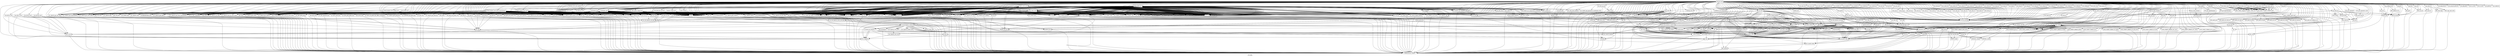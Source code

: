 digraph "Call graph" {
	label="Call graph";

	Node0x5643a1b618e0 [shape=record,label="{external node}"];
	Node0x5643a1b618e0 -> Node0x5643a17c20b0;
	Node0x5643a1b618e0 -> Node0x5643a17eb6c0;
	Node0x5643a1b618e0 -> Node0x5643a17eb760;
	Node0x5643a1b618e0 -> Node0x5643a1824320;
	Node0x5643a1b618e0 -> Node0x5643a179a1b0;
	Node0x5643a1b618e0 -> Node0x5643a179a530;
	Node0x5643a1b618e0 -> Node0x5643a1b64350;
	Node0x5643a1b618e0 -> Node0x5643a1b65eb0;
	Node0x5643a1b618e0 -> Node0x5643a1b65f90;
	Node0x5643a1b618e0 -> Node0x5643a1b65fc0;
	Node0x5643a1b618e0 -> Node0x5643a1b660e0;
	Node0x5643a1b618e0 -> Node0x5643a1b66110;
	Node0x5643a1b618e0 -> Node0x5643a1b662a0;
	Node0x5643a1b618e0 -> Node0x5643a184e3e0;
	Node0x5643a1b618e0 -> Node0x5643a184e410;
	Node0x5643a1b618e0 -> Node0x5643a1b66a30;
	Node0x5643a1b618e0 -> Node0x5643a1b66bf0;
	Node0x5643a1b618e0 -> Node0x5643a1b66c60;
	Node0x5643a1b618e0 -> Node0x5643a179a5a0;
	Node0x5643a1b618e0 -> Node0x5643a179a5d0;
	Node0x5643a1b618e0 -> Node0x5643a179a840;
	Node0x5643a1b618e0 -> Node0x5643a179a8b0;
	Node0x5643a1b618e0 -> Node0x5643a1824390;
	Node0x5643a1b618e0 -> Node0x5643a1799900;
	Node0x5643a1b618e0 -> Node0x5643a1b63f60;
	Node0x5643a1b618e0 -> Node0x5643a1b64040;
	Node0x5643a1b618e0 -> Node0x5643a1b64120;
	Node0x5643a1b618e0 -> Node0x5643a1b662d0;
	Node0x5643a1b618e0 -> Node0x5643a1b66380;
	Node0x5643a1b618e0 -> Node0x5643a1b64740;
	Node0x5643a1b618e0 -> Node0x5643a1b63fd0;
	Node0x5643a1b618e0 -> Node0x5643a1b640b0;
	Node0x5643a1b618e0 -> Node0x5643a1b66460;
	Node0x5643a1b618e0 -> Node0x5643a1b64270;
	Node0x5643a1b618e0 -> Node0x5643a1b64a10;
	Node0x5643a1b618e0 -> Node0x5643a1b64a80;
	Node0x5643a1b618e0 -> Node0x5643a17999b0;
	Node0x5643a1b618e0 -> Node0x5643a1b66a60;
	Node0x5643a1b618e0 -> Node0x5643a1b66b80;
	Node0x5643a1b618e0 -> Node0x5643a1b67220;
	Node0x5643a1b618e0 -> Node0x5643a1b64af0;
	Node0x5643a1b618e0 -> Node0x5643a17baca0;
	Node0x5643a1b618e0 -> Node0x5643a1799b00;
	Node0x5643a1b618e0 -> Node0x5643a179a140;
	Node0x5643a1b618e0 -> Node0x5643a1b642e0;
	Node0x5643a1b618e0 -> Node0x5643a179a7d0;
	Node0x5643a1b618e0 -> Node0x5643a1b64380;
	Node0x5643a1b618e0 -> Node0x5643a1b67250;
	Node0x5643a1b618e0 -> Node0x5643a1b67300;
	Node0x5643a1b618e0 -> Node0x5643a179a6f0;
	Node0x5643a1b618e0 -> Node0x5643a1b66180;
	Node0x5643a1b618e0 -> Node0x5643a1b67370;
	Node0x5643a1b618e0 -> Node0x5643a1b673e0;
	Node0x5643a1b618e0 -> Node0x5643a1b67450;
	Node0x5643a1b618e0 -> Node0x5643a1b66d50;
	Node0x5643a1b618e0 -> Node0x5643a1b674c0;
	Node0x5643a1b618e0 -> Node0x5643a1b677c0;
	Node0x5643a1b618e0 -> Node0x5643a1b66950;
	Node0x5643a1b618e0 -> Node0x5643a179a4c0;
	Node0x5643a1b618e0 -> Node0x5643a1b669c0;
	Node0x5643a1b618e0 -> Node0x5643a1b66f80;
	Node0x5643a1b618e0 -> Node0x5643a1799a20;
	Node0x5643a1b618e0 -> Node0x5643a179a8e0;
	Node0x5643a1b618e0 -> Node0x5643a1b663f0;
	Node0x5643a1b618e0 -> Node0x5643a1b66ce0;
	Node0x5643a1b618e0 -> Node0x5643a1b66dc0;
	Node0x5643a1b618e0 -> Node0x5643a1b66e30;
	Node0x5643a1b618e0 -> Node0x5643a1b66ea0;
	Node0x5643a1b618e0 -> Node0x5643a1b66f10;
	Node0x5643a1b618e0 -> Node0x5643a1b66ff0;
	Node0x5643a1b618e0 -> Node0x5643a1b67060;
	Node0x5643a1b618e0 -> Node0x5643a1b670d0;
	Node0x5643a1b618e0 -> Node0x5643a1b671b0;
	Node0x5643a1b618e0 -> Node0x5643a1b64190;
	Node0x5643a1b618e0 -> Node0x5643a179a370;
	Node0x5643a1b618e0 -> Node0x5643a1b66230;
	Node0x5643a1b618e0 -> Node0x5643a1b67980;
	Node0x5643a1b618e0 -> Node0x5643a17ba4e0;
	Node0x5643a1b618e0 -> Node0x5643a1b64660;
	Node0x5643a1b618e0 -> Node0x5643a17ba590;
	Node0x5643a1b618e0 -> Node0x5643a1b64900;
	Node0x5643a1b618e0 -> Node0x5643a1b64b60;
	Node0x5643a1b618e0 -> Node0x5643a1b67590;
	Node0x5643a1b618e0 -> Node0x5643a1b64c40;
	Node0x5643a1b618e0 -> Node0x5643a1b676e0;
	Node0x5643a1b618e0 -> Node0x5643a1b64bd0;
	Node0x5643a1b618e0 -> Node0x5643a17ba600;
	Node0x5643a1b618e0 -> Node0x5643a1b65e40;
	Node0x5643a1b618e0 -> Node0x5643a1b65cf0;
	Node0x5643a1b618e0 -> Node0x5643a1b67910;
	Node0x5643a1b618e0 -> Node0x5643a1b66030;
	Node0x5643a1b618e0 -> Node0x5643a1b65ee0;
	Node0x5643a1b618e0 -> Node0x5643a179a760;
	Node0x5643a1b618e0 -> Node0x5643a1b64820;
	Node0x5643a1b618e0 -> Node0x5643a1b67830;
	Node0x5643a1b618e0 -> Node0x5643a1b644a0;
	Node0x5643a1b618e0 -> Node0x5643a1b67a60;
	Node0x5643a1b618e0 -> Node0x5643a1b65d60;
	Node0x5643a1b618e0 -> Node0x5643a1b65dd0;
	Node0x5643a1b618e0 -> Node0x5643a1b645f0;
	Node0x5643a1b618e0 -> Node0x5643a1b646d0;
	Node0x5643a1b618e0 -> Node0x5643a1b64970;
	Node0x5643a1b618e0 -> Node0x5643a1b64430;
	Node0x5643a1b618e0 -> Node0x5643a1b647b0;
	Node0x5643a1b618e0 -> Node0x5643a1b67670;
	Node0x5643a1b618e0 -> Node0x5643a1b67750;
	Node0x5643a1b618e0 -> Node0x5643a1b64200;
	Node0x5643a1b618e0 -> Node0x5643a179a220;
	Node0x5643a1b618e0 -> Node0x5643a179a250;
	Node0x5643a1b618e0 -> Node0x5643a1799b70;
	Node0x5643a1b618e0 -> Node0x5643a1799c50;
	Node0x5643a1b618e0 -> Node0x5643a1799cc0;
	Node0x5643a1b618e0 -> Node0x5643a17bb370;
	Node0x5643a1b618e0 -> Node0x5643a1823e00;
	Node0x5643a1b618e0 -> Node0x5643a17bb410;
	Node0x5643a1b618e0 -> Node0x5643a1823e70;
	Node0x5643a1b618e0 -> Node0x5643a17bb510;
	Node0x5643a1b618e0 -> Node0x5643a17bb580;
	Node0x5643a1b618e0 -> Node0x5643a17bb5f0;
	Node0x5643a1b618e0 -> Node0x5643a17bb620;
	Node0x5643a1b618e0 -> Node0x5643a17bb880;
	Node0x5643a1b618e0 -> Node0x5643a17bba70;
	Node0x5643a1b618e0 -> Node0x5643a17bbae0;
	Node0x5643a1b618e0 -> Node0x5643a17bbb80;
	Node0x5643a1b618e0 -> Node0x5643a1830220;
	Node0x5643a1b618e0 -> Node0x5643a18302c0;
	Node0x5643a1b618e0 -> Node0x5643a1830950;
	Node0x5643a1b618e0 -> Node0x5643a18309f0;
	Node0x5643a1b618e0 -> Node0x5643a1830a90;
	Node0x5643a1b618e0 -> Node0x5643a182e200;
	Node0x5643a1b618e0 -> Node0x5643a182e270;
	Node0x5643a1b618e0 -> Node0x5643a182e380;
	Node0x5643a1b618e0 -> Node0x5643a182e3f0;
	Node0x5643a1b618e0 -> Node0x5643a182e420;
	Node0x5643a1b618e0 -> Node0x5643a182e640;
	Node0x5643a1b618e0 -> Node0x5643a182e670;
	Node0x5643a1b618e0 -> Node0x5643a182e720;
	Node0x5643a1b618e0 -> Node0x5643a182e8a0;
	Node0x5643a1b618e0 -> Node0x5643a182e9a0;
	Node0x5643a1b618e0 -> Node0x5643a182ece0;
	Node0x5643a1b618e0 -> Node0x5643a182f1a0;
	Node0x5643a1b618e0 -> Node0x5643a1832b80;
	Node0x5643a1b618e0 -> Node0x5643a1832c20;
	Node0x5643a1b618e0 -> Node0x5643a1832e50;
	Node0x5643a1b618e0 -> Node0x5643a1833440;
	Node0x5643a1b618e0 -> Node0x5643a18335d0;
	Node0x5643a1b618e0 -> Node0x5643a1b64580;
	Node0x5643a1b618e0 -> Node0x5643a1833600;
	Node0x5643a1b618e0 -> Node0x5643a1833840;
	Node0x5643a1b618e0 -> Node0x5643a18338e0;
	Node0x5643a1b618e0 -> Node0x5643a1b67600;
	Node0x5643a1b618e0 -> Node0x5643a1833ab0;
	Node0x5643a1b618e0 -> Node0x5643a1833d30;
	Node0x5643a1b618e0 -> Node0x5643a1833e40;
	Node0x5643a1b618e0 -> Node0x5643a1833f50;
	Node0x5643a1b618e0 -> Node0x5643a1833b50;
	Node0x5643a1b618e0 -> Node0x5643a1833f80;
	Node0x5643a1b618e0 -> Node0x5643a17bb8b0;
	Node0x5643a1b618e0 -> Node0x5643a182e2a0;
	Node0x5643a1b618e0 -> Node0x5643a1830360;
	Node0x5643a1b618e0 -> Node0x5643a17bb9d0;
	Node0x5643a1b618e0 -> Node0x5643a17bb740;
	Node0x5643a1b618e0 -> Node0x5643a182eab0;
	Node0x5643a1b618e0 -> Node0x5643a1834120;
	Node0x5643a1b618e0 -> Node0x5643a179a640;
	Node0x5643a1b618e0 -> Node0x5643a1896380;
	Node0x5643a1b618e0 -> Node0x5643a1b668e0;
	Node0x5643a1b618e0 -> Node0x5643a18963b0;
	Node0x5643a1b618e0 -> Node0x5643a18964b0;
	Node0x5643a1b618e0 -> Node0x5643a1896550;
	Node0x5643a1b618e0 -> Node0x5643a1b64510;
	Node0x5643a1b618e0 -> Node0x5643a1896600;
	Node0x5643a1b618e0 -> Node0x5643a1896770;
	Node0x5643a1b618e0 -> Node0x5643a18967a0;
	Node0x5643a1b618e0 -> Node0x5643a1799a90;
	Node0x5643a1b618e0 -> Node0x5643a1b64890;
	Node0x5643a1b618e0 -> Node0x5643a18969a0;
	Node0x5643a1b618e0 -> Node0x5643a1b67140;
	Node0x5643a1b618e0 -> Node0x5643a179a3e0;
	Node0x5643a1b618e0 -> Node0x5643a1896aa0;
	Node0x5643a1b618e0 -> Node0x5643a1896b40;
	Node0x5643a1b618e0 -> Node0x5643a1896be0;
	Node0x5643a1b618e0 -> Node0x5643a1896c80;
	Node0x5643a1b618e0 -> Node0x5643a1896d20;
	Node0x5643a1b618e0 -> Node0x5643a1896dc0;
	Node0x5643a1b618e0 -> Node0x5643a1896e60;
	Node0x5643a1b618e0 -> Node0x5643a1896f00;
	Node0x5643a1b618e0 -> Node0x5643a1896fa0;
	Node0x5643a1b618e0 -> Node0x5643a1897040;
	Node0x5643a1b618e0 -> Node0x5643a18970e0;
	Node0x5643a1b618e0 -> Node0x5643a1897180;
	Node0x5643a1b618e0 -> Node0x5643a1897220;
	Node0x5643a1b618e0 -> Node0x5643a18972c0;
	Node0x5643a1b618e0 -> Node0x5643a1897360;
	Node0x5643a1b618e0 -> Node0x5643a1897400;
	Node0x5643a1b618e0 -> Node0x5643a18974a0;
	Node0x5643a1b618e0 -> Node0x5643a1897540;
	Node0x5643a1b618e0 -> Node0x5643a18975e0;
	Node0x5643a1b618e0 -> Node0x5643a1897680;
	Node0x5643a1b618e0 -> Node0x5643a1897720;
	Node0x5643a1b618e0 -> Node0x5643a18977c0;
	Node0x5643a1b618e0 -> Node0x5643a1897860;
	Node0x5643a1b618e0 -> Node0x5643a1897900;
	Node0x5643a1b618e0 -> Node0x5643a18979a0;
	Node0x5643a1b618e0 -> Node0x5643a1897a40;
	Node0x5643a1b618e0 -> Node0x5643a1897ae0;
	Node0x5643a1b618e0 -> Node0x5643a1897b80;
	Node0x5643a1b618e0 -> Node0x5643a1897c20;
	Node0x5643a1b618e0 -> Node0x5643a1897cc0;
	Node0x5643a1b618e0 -> Node0x5643a1897d60;
	Node0x5643a1b618e0 -> Node0x5643a1897e00;
	Node0x5643a1b618e0 -> Node0x5643a1b649a0;
	Node0x5643a1b618e0 -> Node0x5643a1897ed0;
	Node0x5643a1b618e0 -> Node0x5643a1897f70;
	Node0x5643a1b618e0 -> Node0x5643a1898010;
	Node0x5643a1b618e0 -> Node0x5643a18980b0;
	Node0x5643a1b618e0 -> Node0x5643a1898150;
	Node0x5643a1b618e0 -> Node0x5643a18981f0;
	Node0x5643a1b618e0 -> Node0x5643a1898290;
	Node0x5643a1b618e0 -> Node0x5643a1898330;
	Node0x5643a1b618e0 -> Node0x5643a18983d0;
	Node0x5643a1b618e0 -> Node0x5643a1898470;
	Node0x5643a1b618e0 -> Node0x5643a1898510;
	Node0x5643a1b618e0 -> Node0x5643a18985b0;
	Node0x5643a1b618e0 -> Node0x5643a1898650;
	Node0x5643a1b618e0 -> Node0x5643a17eb6f0;
	Node0x5643a1b618e0 -> Node0x5643a17eb810;
	Node0x5643a1b618e0 -> Node0x5643a1b64cb0;
	Node0x5643a1b618e0 -> Node0x5643a1898780;
	Node0x5643a1b618e0 -> Node0x5643a18987b0;
	Node0x5643a1b618e0 -> Node0x5643a1898900;
	Node0x5643a1b618e0 -> Node0x5643a1898a40;
	Node0x5643a1b618e0 -> Node0x5643a1898ae0;
	Node0x5643a1b618e0 -> Node0x5643a1898c10;
	Node0x5643a1b618e0 -> Node0x5643a1799be0;
	Node0x5643a1b618e0 -> Node0x5643a1898c40;
	Node0x5643a1b618e0 -> Node0x5643a179a450;
	Node0x5643a1b618e0 -> Node0x5643a179a300;
	Node0x5643a1b618e0 -> Node0x5643a1898d40;
	Node0x5643a1b618e0 -> Node0x5643a1898ea0;
	Node0x5643a1b618e0 -> Node0x5643a1898f60;
	Node0x5643a1b618e0 -> Node0x5643a1899020;
	Node0x5643a1b618e0 -> Node0x5643a18990e0;
	Node0x5643a1b618e0 -> Node0x5643a1899230;
	Node0x5643a1b618e0 -> Node0x5643a18992a0;
	Node0x5643a1b618e0 -> Node0x5643a18993f0;
	Node0x5643a1b618e0 -> Node0x5643a1899460;
	Node0x5643a1b618e0 -> Node0x5643a18995b0;
	Node0x5643a1b618e0 -> Node0x5643a1899620;
	Node0x5643a1b618e0 -> Node0x5643a18997b0;
	Node0x5643a1b618e0 -> Node0x5643a1899850;
	Node0x5643a1b618e0 -> Node0x5643a18998c0;
	Node0x5643a1b618e0 -> Node0x5643a1b679f0;
	Node0x5643a1b618e0 -> Node0x5643a1899970;
	Node0x5643a1b618e0 -> Node0x5643a1899a70;
	Node0x5643a1b618e0 -> Node0x5643a1899d00;
	Node0x5643a1b618e0 -> Node0x5643a1899d70;
	Node0x5643a1b618e0 -> Node0x5643a1830b00;
	Node0x5643a1b618e0 -> Node0x5643a1830b70;
	Node0x5643a1b618e0 -> Node0x5643a1830ba0;
	Node0x5643a1b618e0 -> Node0x5643a1830dd0;
	Node0x5643a1b618e0 -> Node0x5643a1830ea0;
	Node0x5643a1b618e0 -> Node0x5643a1830fa0;
	Node0x5643a1b618e0 -> Node0x5643a1830fd0;
	Node0x5643a1b618e0 -> Node0x5643a1831150;
	Node0x5643a1b618e0 -> Node0x5643a18312d0;
	Node0x5643a1b618e0 -> Node0x5643a1831450;
	Node0x5643a1b618e0 -> Node0x5643a18315d0;
	Node0x5643a1b618e0 -> Node0x5643a18317c0;
	Node0x5643a1b618e0 -> Node0x5643a1831830;
	Node0x5643a1b618e0 -> Node0x5643a17bb7b0;
	Node0x5643a1b618e0 -> Node0x5643a1830560;
	Node0x5643a1b618e0 -> Node0x5643a1831860;
	Node0x5643a1b618e0 -> Node0x5643a1831c40;
	Node0x5643a1b618e0 -> Node0x5643a1831cb0;
	Node0x5643a1b618e0 -> Node0x5643a1832410;
	Node0x5643a1b618e0 -> Node0x5643a18324b0;
	Node0x5643a1b618e0 -> Node0x5643a1832520;
	Node0x5643a1b618e0 -> Node0x5643a1832610;
	Node0x5643a1b618e0 -> Node0x5643a1830790;
	Node0x5643a1b618e0 -> Node0x5643a1832640;
	Node0x5643a1b618e0 -> Node0x5643a1832700;
	Node0x5643a1b618e0 -> Node0x5643a18328f0;
	Node0x5643a1b618e0 -> Node0x5643a1832960;
	Node0x5643a1b618e0 -> Node0x5643a189e070;
	Node0x5643a1b618e0 -> Node0x5643a189e0a0;
	Node0x5643a1b618e0 -> Node0x5643a189e290;
	Node0x5643a1b618e0 -> Node0x5643a189e2c0;
	Node0x5643a1b618e0 -> Node0x5643a189e4b0;
	Node0x5643a1b618e0 -> Node0x5643a1830720;
	Node0x5643a1b618e0 -> Node0x5643a189e4e0;
	Node0x5643a1b618e0 -> Node0x5643a189e6a0;
	Node0x5643a1b618e0 -> Node0x5643a189e710;
	Node0x5643a1b618e0 -> Node0x5643a189e780;
	Node0x5643a1b618e0 -> Node0x5643a189e7f0;
	Node0x5643a1b618e0 -> Node0x5643a189e860;
	Node0x5643a1b618e0 -> Node0x5643a1832aa0;
	Node0x5643a1b618e0 -> Node0x5643a189ece0;
	Node0x5643a1b618e0 -> Node0x5643a189ed50;
	Node0x5643a1b618e0 -> Node0x5643a189edc0;
	Node0x5643a1b618e0 -> Node0x5643a189ee30;
	Node0x5643a1b618e0 -> Node0x5643a189f6b0;
	Node0x5643a1b618e0 -> Node0x5643a189f720;
	Node0x5643a1b618e0 -> Node0x5643a189f790;
	Node0x5643a1b618e0 -> Node0x5643a189f800;
	Node0x5643a1b618e0 -> Node0x5643a1830600;
	Node0x5643a1b618e0 -> Node0x5643a189fb70;
	Node0x5643a1b618e0 -> Node0x5643a189fb00;
	Node0x5643a1b618e0 -> Node0x5643a189fc50;
	Node0x5643a1b618e0 -> Node0x5643a18306b0;
	Node0x5643a1b618e0 -> Node0x5643a189fd20;
	Node0x5643a1b618e0 -> Node0x5643a1833eb0;
	Node0x5643a1b618e0 -> Node0x5643a1833da0;
	Node0x5643a1b618e0 -> Node0x5643a1830590;
	Node0x5643a1b618e0 -> Node0x5643a1833b20;
	Node0x5643a1b618e0 -> Node0x5643a189fd80;
	Node0x5643a1b618e0 -> Node0x5643a189ff10;
	Node0x5643a1b618e0 -> Node0x5643a189ff80;
	Node0x5643a1b618e0 -> Node0x5643a1833cc0;
	Node0x5643a1b618e0 -> Node0x5643a18a0080;
	Node0x5643a1b618e0 -> Node0x5643a1830830;
	Node0x5643a1b618e0 -> Node0x5643a18a0120;
	Node0x5643a1b618e0 -> Node0x5643a1834030;
	Node0x5643a1b618e0 -> Node0x5643a17bb960;
	Node0x5643a1b618e0 -> Node0x5643a18a0220;
	Node0x5643a1b618e0 -> Node0x5643a18308a0;
	Node0x5643a1b618e0 -> Node0x5643a1b76ef0;
	Node0x5643a1b618e0 -> Node0x5643a1833bc0;
	Node0x5643a1b618e0 -> Node0x5643a189fe60;
	Node0x5643a1b618e0 -> Node0x5643a1b76f90;
	Node0x5643a1b618e0 -> Node0x5643a1b77720;
	Node0x5643a1b618e0 -> Node0x5643a1b77030;
	Node0x5643a1b618e0 -> Node0x5643a1b77980;
	Node0x5643a1b618e0 -> Node0x5643a1b76fc0;
	Node0x5643a1b618e0 -> Node0x5643a1b77b70;
	Node0x5643a1b618e0 -> Node0x5643a1b77130;
	Node0x5643a1b618e0 -> Node0x5643a1b77c10;
	Node0x5643a1b618e0 -> Node0x5643a1b771a0;
	Node0x5643a1b618e0 -> Node0x5643a1b77d70;
	Node0x5643a1b618e0 -> Node0x5643a1b77320;
	Node0x5643a1b618e0 -> Node0x5643a1b77ef0;
	Node0x5643a1b618e0 -> Node0x5643a1b77390;
	Node0x5643a1b618e0 -> Node0x5643a1b78000;
	Node0x5643a1b618e0 -> Node0x5643a1b77400;
	Node0x5643a1b618e0 -> Node0x5643a1b780f0;
	Node0x5643a1b618e0 -> Node0x5643a1b77470;
	Node0x5643a1b618e0 -> Node0x5643a1b77790;
	Node0x5643a1b618e0 -> Node0x5643a1b78190;
	Node0x5643a1b618e0 -> Node0x5643a1b777c0;
	Node0x5643a1b618e0 -> Node0x5643a1b77f90;
	Node0x5643a1b618e0 -> Node0x5643a1b77cb0;
	Node0x5643a1b618e0 -> Node0x5643a1b77a20;
	Node0x5643a1b618e0 -> Node0x5643a1b779b0;
	Node0x5643a1b618e0 -> Node0x5643a1b77ad0;
	Node0x5643a1b618e0 -> Node0x5643a1b77830;
	Node0x5643a1b618e0 -> Node0x5643a1b78400;
	Node0x5643a17eb6c0 [shape=record,label="{EC_get_builtin_curves}"];
	Node0x5643a17eb6c0 -> Node0x5643a17864d0;
	Node0x5643a17c20b0 [shape=record,label="{setup_tests}"];
	Node0x5643a17c20b0 -> Node0x5643a17eb6c0;
	Node0x5643a17c20b0 -> Node0x5643a17eb760;
	Node0x5643a17c20b0 -> Node0x5643a17eb6f0;
	Node0x5643a17c20b0 -> Node0x5643a17eb6c0;
	Node0x5643a17c20b0 -> Node0x5643a17eb810;
	Node0x5643a17c20b0 -> Node0x5643a1823e00;
	Node0x5643a17c20b0 -> Node0x5643a1823e00;
	Node0x5643a17c20b0 -> Node0x5643a1823e70;
	Node0x5643a17c20b0 -> Node0x5643a1823e00;
	Node0x5643a17c20b0 -> Node0x5643a1823e00;
	Node0x5643a17c20b0 -> Node0x5643a1823e70;
	Node0x5643a17c20b0 -> Node0x5643a1823e70;
	Node0x5643a17c20b0 -> Node0x5643a1823e70;
	Node0x5643a17c20b0 -> Node0x5643a1823e00;
	Node0x5643a17c20b0 -> Node0x5643a1823e70;
	Node0x5643a17c20b0 -> Node0x5643a1823e70;
	Node0x5643a17c20b0 -> Node0x5643a1823e70;
	Node0x5643a17c20b0 -> Node0x5643a1823e70;
	Node0x5643a17eb760 [shape=record,label="{CRYPTO_malloc}"];
	Node0x5643a17eb760 -> Node0x5643a17864d0;
	Node0x5643a1824320 [shape=record,label="{parameter_test}"];
	Node0x5643a1824320 -> Node0x5643a1824390;
	Node0x5643a1824320 -> Node0x5643a17eb6f0;
	Node0x5643a1824320 -> Node0x5643a1799900;
	Node0x5643a1824320 -> Node0x5643a17eb6f0;
	Node0x5643a1824320 -> Node0x5643a17999b0;
	Node0x5643a1824320 -> Node0x5643a17eb6f0;
	Node0x5643a1824320 -> Node0x5643a1799a20;
	Node0x5643a1824320 -> Node0x5643a1799a90;
	Node0x5643a1824320 -> Node0x5643a1799b00;
	Node0x5643a1824320 -> Node0x5643a1824390;
	Node0x5643a1824320 -> Node0x5643a17eb6f0;
	Node0x5643a1824320 -> Node0x5643a1799b70;
	Node0x5643a1824320 -> Node0x5643a17eb810;
	Node0x5643a1824320 -> Node0x5643a1799be0;
	Node0x5643a1824320 -> Node0x5643a1799c50;
	Node0x5643a1824320 -> Node0x5643a1799cc0;
	Node0x5643a1824320 -> Node0x5643a1799b70;
	Node0x5643a1824320 -> Node0x5643a17eb810;
	Node0x5643a1824320 -> Node0x5643a1799be0;
	Node0x5643a1824320 -> Node0x5643a1799b00;
	Node0x5643a1824320 -> Node0x5643a1799b00;
	Node0x5643a1824320 -> Node0x5643a179a140;
	Node0x5643a1824320 -> Node0x5643a1799c50;
	Node0x5643a1896770 [shape=record,label="{test_skip_c90}"];
	Node0x5643a1896770 -> Node0x5643a1834190;
	Node0x5643a1896770 -> Node0x5643a182e2a0;
	Node0x5643a18967a0 [shape=record,label="{test_openssl_errors}"];
	Node0x5643a18967a0 -> Node0x5643a18309f0;
	Node0x5643a18967a0 -> Node0x5643a1830950;
	Node0x5643a1799a90 [shape=record,label="{test_int_eq}"];
	Node0x5643a1799a90 -> Node0x5643a1896810;
	Node0x5643a1896810 [shape=record,label="{test_fail_message}"];
	Node0x5643a1896810 -> Node0x5643a1834190;
	Node0x5643a1b64890 [shape=record,label="{test_int_ne}"];
	Node0x5643a1b64890 -> Node0x5643a1896810;
	Node0x5643a18969a0 [shape=record,label="{test_int_lt}"];
	Node0x5643a18969a0 -> Node0x5643a1896810;
	Node0x5643a1b67140 [shape=record,label="{test_int_le}"];
	Node0x5643a1b67140 -> Node0x5643a1896810;
	Node0x5643a179a3e0 [shape=record,label="{test_int_gt}"];
	Node0x5643a179a3e0 -> Node0x5643a1896810;
	Node0x5643a1896aa0 [shape=record,label="{test_int_ge}"];
	Node0x5643a1896aa0 -> Node0x5643a1896810;
	Node0x5643a1896b40 [shape=record,label="{test_uint_eq}"];
	Node0x5643a1896b40 -> Node0x5643a1896810;
	Node0x5643a1896be0 [shape=record,label="{test_uint_ne}"];
	Node0x5643a1896be0 -> Node0x5643a1896810;
	Node0x5643a1896c80 [shape=record,label="{test_uint_lt}"];
	Node0x5643a1896c80 -> Node0x5643a1896810;
	Node0x5643a1896d20 [shape=record,label="{test_uint_le}"];
	Node0x5643a1896d20 -> Node0x5643a1896810;
	Node0x5643a1896dc0 [shape=record,label="{test_uint_gt}"];
	Node0x5643a1896dc0 -> Node0x5643a1896810;
	Node0x5643a1896e60 [shape=record,label="{test_uint_ge}"];
	Node0x5643a1896e60 -> Node0x5643a1896810;
	Node0x5643a1896f00 [shape=record,label="{test_char_eq}"];
	Node0x5643a1896f00 -> Node0x5643a1896810;
	Node0x5643a1896fa0 [shape=record,label="{test_char_ne}"];
	Node0x5643a1896fa0 -> Node0x5643a1896810;
	Node0x5643a1799b70 [shape=record,label="{i2d_ECPKParameters}"];
	Node0x5643a1799b70 -> Node0x5643a17864d0;
	Node0x5643a1799c50 [shape=record,label="{CRYPTO_free}"];
	Node0x5643a1799c50 -> Node0x5643a17864d0;
	Node0x5643a1799cc0 [shape=record,label="{EC_GROUP_set_asn1_flag}"];
	Node0x5643a1799cc0 -> Node0x5643a17864d0;
	Node0x5643a17bb370 [shape=record,label="{cleanup_tests}"];
	Node0x5643a17bb370 -> Node0x5643a1799c50;
	Node0x5643a17bb410 [shape=record,label="{__assert_fail}"];
	Node0x5643a17bb410 -> Node0x5643a17864d0;
	Node0x5643a1823e70 [shape=record,label="{add_all_tests}"];
	Node0x5643a1823e70 -> Node0x5643a17bb410;
	Node0x5643a17bb510 [shape=record,label="{subtest_level}"];
	Node0x5643a17bb580 [shape=record,label="{setup_test_framework}"];
	Node0x5643a17bb580 -> Node0x5643a17bb5f0;
	Node0x5643a17bb580 -> Node0x5643a17bb5f0;
	Node0x5643a17bb580 -> Node0x5643a17bb620;
	Node0x5643a17bb580 -> Node0x5643a17bb620;
	Node0x5643a17bb580 -> Node0x5643a17bb6d0;
	Node0x5643a17bb580 -> Node0x5643a17bb740;
	Node0x5643a17bb580 -> Node0x5643a17bb7b0;
	Node0x5643a17bb5f0 [shape=record,label="{getenv}"];
	Node0x5643a17bb5f0 -> Node0x5643a17864d0;
	Node0x5643a17bb620 [shape=record,label="{atoi}"];
	Node0x5643a17bb620 -> Node0x5643a17864d0;
	Node0x5643a17bb6d0 [shape=record,label="{set_seed}"];
	Node0x5643a17bb6d0 -> Node0x5643a17bb880;
	Node0x5643a17bb6d0 -> Node0x5643a17bb510;
	Node0x5643a17bb6d0 -> Node0x5643a17bb8b0;
	Node0x5643a17bb6d0 -> Node0x5643a17bb960;
	Node0x5643a17bb6d0 -> Node0x5643a17bb9d0;
	Node0x5643a17bb880 [shape=record,label="{time}"];
	Node0x5643a17bb880 -> Node0x5643a17864d0;
	Node0x5643a17bba70 [shape=record,label="{pulldown_test_framework}"];
	Node0x5643a17bba70 -> Node0x5643a17bbae0;
	Node0x5643a17bbae0 [shape=record,label="{set_test_title}"];
	Node0x5643a17bbae0 -> Node0x5643a17bbb80;
	Node0x5643a17bbae0 -> Node0x5643a1830220;
	Node0x5643a17bbb80 [shape=record,label="{free}"];
	Node0x5643a17bbb80 -> Node0x5643a17864d0;
	Node0x5643a1830220 [shape=record,label="{strdup}"];
	Node0x5643a1830220 -> Node0x5643a17864d0;
	Node0x5643a18302c0 [shape=record,label="{run_tests}"];
	Node0x5643a18302c0 -> Node0x5643a1830330;
	Node0x5643a18302c0 -> Node0x5643a17bb8b0;
	Node0x5643a18302c0 -> Node0x5643a17bb8b0;
	Node0x5643a18302c0 -> Node0x5643a17bb8b0;
	Node0x5643a18302c0 -> Node0x5643a17bb960;
	Node0x5643a18302c0 -> Node0x5643a1830360;
	Node0x5643a18302c0 -> Node0x5643a17bb8b0;
	Node0x5643a18302c0 -> Node0x5643a17bb8b0;
	Node0x5643a18302c0 -> Node0x5643a17bb960;
	Node0x5643a18302c0 -> Node0x5643a17bbae0;
	Node0x5643a18302c0 -> Node0x5643a17864d0;
	Node0x5643a18302c0 -> Node0x5643a1830410;
	Node0x5643a18302c0 -> Node0x5643a1830480;
	Node0x5643a18302c0 -> Node0x5643a17bb8b0;
	Node0x5643a18302c0 -> Node0x5643a17bb8b0;
	Node0x5643a18302c0 -> Node0x5643a17bb960;
	Node0x5643a18302c0 -> Node0x5643a1830360;
	Node0x5643a18302c0 -> Node0x5643a18304f0;
	Node0x5643a18302c0 -> Node0x5643a17bbae0;
	Node0x5643a18302c0 -> Node0x5643a17864d0;
	Node0x5643a18302c0 -> Node0x5643a1830480;
	Node0x5643a18302c0 -> Node0x5643a1830410;
	Node0x5643a18302c0 -> Node0x5643a1830410;
	Node0x5643a18302c0 -> Node0x5643a1830410;
	Node0x5643a1830330 [shape=record,label="{process_shared_options}"];
	Node0x5643a1830330 -> Node0x5643a1830560;
	Node0x5643a1830330 -> Node0x5643a1830600;
	Node0x5643a1830330 -> Node0x5643a17bb740;
	Node0x5643a1830330 -> Node0x5643a1830590;
	Node0x5643a1830330 -> Node0x5643a18306b0;
	Node0x5643a1830330 -> Node0x5643a1830720;
	Node0x5643a1830330 -> Node0x5643a18306b0;
	Node0x5643a1830330 -> Node0x5643a1830720;
	Node0x5643a1830330 -> Node0x5643a1830790;
	Node0x5643a1830330 -> Node0x5643a1830720;
	Node0x5643a1830330 -> Node0x5643a1830790;
	Node0x5643a1830330 -> Node0x5643a1830720;
	Node0x5643a1830330 -> Node0x5643a1830790;
	Node0x5643a1830330 -> Node0x5643a17bb6d0;
	Node0x5643a1830330 -> Node0x5643a1830800;
	Node0x5643a1830410 [shape=record,label="{test_verdict}"];
	Node0x5643a1830410 -> Node0x5643a17bb960;
	Node0x5643a1830410 -> Node0x5643a18308a0;
	Node0x5643a1830410 -> Node0x5643a17bb8b0;
	Node0x5643a1830410 -> Node0x5643a1830830;
	Node0x5643a1830410 -> Node0x5643a17bb8b0;
	Node0x5643a1830410 -> Node0x5643a17bb8b0;
	Node0x5643a1830410 -> Node0x5643a17bb960;
	Node0x5643a1830480 [shape=record,label="{finalize}"];
	Node0x5643a1830480 -> Node0x5643a1830950;
	Node0x5643a1830480 -> Node0x5643a18309f0;
	Node0x5643a18304f0 [shape=record,label="{gcd}"];
	Node0x5643a1830950 [shape=record,label="{ERR_clear_error}"];
	Node0x5643a1830950 -> Node0x5643a17864d0;
	Node0x5643a18309f0 [shape=record,label="{ERR_print_errors_cb}"];
	Node0x5643a18309f0 -> Node0x5643a17864d0;
	Node0x5643a1830a90 [shape=record,label="{llvm.va_start}"];
	Node0x5643a182e200 [shape=record,label="{llvm.va_end}"];
	Node0x5643a1830800 [shape=record,label="{check_single_test_params}"];
	Node0x5643a1830800 -> Node0x5643a182e270;
	Node0x5643a1830800 -> Node0x5643a17bb620;
	Node0x5643a1830800 -> Node0x5643a182e2a0;
	Node0x5643a1830800 -> Node0x5643a182e2a0;
	Node0x5643a1830800 -> Node0x5643a182e2a0;
	Node0x5643a182e270 [shape=record,label="{strcmp}"];
	Node0x5643a182e270 -> Node0x5643a17864d0;
	Node0x5643a182e380 [shape=record,label="{glue_strings}"];
	Node0x5643a182e380 -> Node0x5643a182e3f0;
	Node0x5643a182e380 -> Node0x5643a17eb760;
	Node0x5643a182e380 -> Node0x5643a17eb6f0;
	Node0x5643a182e380 -> Node0x5643a182e420;
	Node0x5643a182e380 -> Node0x5643a182e3f0;
	Node0x5643a182e3f0 [shape=record,label="{strlen}"];
	Node0x5643a182e3f0 -> Node0x5643a17864d0;
	Node0x5643a182e420 [shape=record,label="{strcpy}"];
	Node0x5643a182e420 -> Node0x5643a17864d0;
	Node0x5643a182e640 [shape=record,label="{test_mk_file_path}"];
	Node0x5643a182e640 -> Node0x5643a182e3f0;
	Node0x5643a182e640 -> Node0x5643a182e3f0;
	Node0x5643a182e640 -> Node0x5643a182e3f0;
	Node0x5643a182e640 -> Node0x5643a182e670;
	Node0x5643a182e640 -> Node0x5643a182e720;
	Node0x5643a182e640 -> Node0x5643a182e8a0;
	Node0x5643a182e640 -> Node0x5643a182e8a0;
	Node0x5643a182e670 [shape=record,label="{CRYPTO_zalloc}"];
	Node0x5643a182e670 -> Node0x5643a17864d0;
	Node0x5643a182e720 [shape=record,label="{OPENSSL_strlcpy}"];
	Node0x5643a182e720 -> Node0x5643a17864d0;
	Node0x5643a182e8a0 [shape=record,label="{OPENSSL_strlcat}"];
	Node0x5643a182e8a0 -> Node0x5643a17864d0;
	Node0x5643a1b66f10 [shape=record,label="{BN_get0_nist_prime_256}"];
	Node0x5643a1b66f10 -> Node0x5643a17864d0;
	Node0x5643a1b66ff0 [shape=record,label="{EC_curve_nid2nist}"];
	Node0x5643a1b66ff0 -> Node0x5643a17864d0;
	Node0x5643a1b67060 [shape=record,label="{EC_GROUP_set_curve_name}"];
	Node0x5643a1b67060 -> Node0x5643a17864d0;
	Node0x5643a1b670d0 [shape=record,label="{ERR_set_mark}"];
	Node0x5643a1b670d0 -> Node0x5643a17864d0;
	Node0x5643a1b671b0 [shape=record,label="{ERR_pop_to_mark}"];
	Node0x5643a1b671b0 -> Node0x5643a17864d0;
	Node0x5643a1b64190 [shape=record,label="{EC_GROUP_set_curve}"];
	Node0x5643a1b64190 -> Node0x5643a17864d0;
	Node0x5643a179a370 [shape=record,label="{BN_hex2bn}"];
	Node0x5643a179a370 -> Node0x5643a17864d0;
	Node0x5643a1b66230 [shape=record,label="{BN_cmp}"];
	Node0x5643a1b66230 -> Node0x5643a17864d0;
	Node0x5643a1b678a0 [shape=record,label="{group_order_tests}"];
	Node0x5643a1b678a0 -> Node0x5643a1b64380;
	Node0x5643a1b678a0 -> Node0x5643a17eb6f0;
	Node0x5643a1b678a0 -> Node0x5643a1b64380;
	Node0x5643a1b678a0 -> Node0x5643a17eb6f0;
	Node0x5643a1b678a0 -> Node0x5643a1b64380;
	Node0x5643a1b678a0 -> Node0x5643a17eb6f0;
	Node0x5643a1b678a0 -> Node0x5643a179a5d0;
	Node0x5643a1b678a0 -> Node0x5643a17eb6f0;
	Node0x5643a1b678a0 -> Node0x5643a1b63f60;
	Node0x5643a1b678a0 -> Node0x5643a17eb6f0;
	Node0x5643a1b678a0 -> Node0x5643a1b64a10;
	Node0x5643a1b678a0 -> Node0x5643a17eb6f0;
	Node0x5643a1b678a0 -> Node0x5643a1b64a10;
	Node0x5643a1b678a0 -> Node0x5643a17eb6f0;
	Node0x5643a1b678a0 -> Node0x5643a1b64a10;
	Node0x5643a1b678a0 -> Node0x5643a17eb6f0;
	Node0x5643a1b678a0 -> Node0x5643a1b64a10;
	Node0x5643a1b678a0 -> Node0x5643a17eb6f0;
	Node0x5643a1b678a0 -> Node0x5643a1b67980;
	Node0x5643a1b678a0 -> Node0x5643a17eb810;
	Node0x5643a1b678a0 -> Node0x5643a17ba4e0;
	Node0x5643a1b678a0 -> Node0x5643a17eb810;
	Node0x5643a1b678a0 -> Node0x5643a1b64660;
	Node0x5643a1b678a0 -> Node0x5643a17eb810;
	Node0x5643a1b678a0 -> Node0x5643a17ba590;
	Node0x5643a1b678a0 -> Node0x5643a17eb810;
	Node0x5643a1b678a0 -> Node0x5643a17ba4e0;
	Node0x5643a1b678a0 -> Node0x5643a17eb810;
	Node0x5643a1b678a0 -> Node0x5643a1b64660;
	Node0x5643a1b678a0 -> Node0x5643a17eb810;
	Node0x5643a1b678a0 -> Node0x5643a1b64900;
	Node0x5643a1b678a0 -> Node0x5643a17eb810;
	Node0x5643a1b678a0 -> Node0x5643a1b64b60;
	Node0x5643a1b678a0 -> Node0x5643a17eb810;
	Node0x5643a1b678a0 -> Node0x5643a17ba4e0;
	Node0x5643a1b678a0 -> Node0x5643a17eb810;
	Node0x5643a1b678a0 -> Node0x5643a1b67590;
	Node0x5643a1b678a0 -> Node0x5643a1799a90;
	Node0x5643a1b678a0 -> Node0x5643a1b64c40;
	Node0x5643a1b678a0 -> Node0x5643a17eb810;
	Node0x5643a1b678a0 -> Node0x5643a17ba4e0;
	Node0x5643a1b678a0 -> Node0x5643a17eb810;
	Node0x5643a1b678a0 -> Node0x5643a1b676e0;
	Node0x5643a1b678a0 -> Node0x5643a17eb810;
	Node0x5643a1b678a0 -> Node0x5643a1b67590;
	Node0x5643a1b678a0 -> Node0x5643a1799a90;
	Node0x5643a1b678a0 -> Node0x5643a1b64b60;
	Node0x5643a1b678a0 -> Node0x5643a17eb810;
	Node0x5643a1b678a0 -> Node0x5643a17ba4e0;
	Node0x5643a1b678a0 -> Node0x5643a17eb810;
	Node0x5643a1b678a0 -> Node0x5643a1b67590;
	Node0x5643a1b678a0 -> Node0x5643a1799a90;
	Node0x5643a1b678a0 -> Node0x5643a1b64b60;
	Node0x5643a1b678a0 -> Node0x5643a17eb810;
	Node0x5643a1b678a0 -> Node0x5643a1b64c40;
	Node0x5643a1b678a0 -> Node0x5643a17eb810;
	Node0x5643a1b678a0 -> Node0x5643a17ba4e0;
	Node0x5643a1b678a0 -> Node0x5643a17eb810;
	Node0x5643a1b678a0 -> Node0x5643a1b67590;
	Node0x5643a1b678a0 -> Node0x5643a1799a90;
	Node0x5643a1b678a0 -> Node0x5643a1b64bd0;
	Node0x5643a1b678a0 -> Node0x5643a1b677c0;
	Node0x5643a1b678a0 -> Node0x5643a17eb810;
	Node0x5643a1b678a0 -> Node0x5643a17ba4e0;
	Node0x5643a1b678a0 -> Node0x5643a17eb810;
	Node0x5643a1b678a0 -> Node0x5643a1b67590;
	Node0x5643a1b678a0 -> Node0x5643a1799a90;
	Node0x5643a1b678a0 -> Node0x5643a17ba600;
	Node0x5643a1b678a0 -> Node0x5643a17eb810;
	Node0x5643a1b678a0 -> Node0x5643a17ba4e0;
	Node0x5643a1b678a0 -> Node0x5643a17eb810;
	Node0x5643a1b678a0 -> Node0x5643a1b67590;
	Node0x5643a1b678a0 -> Node0x5643a1799a90;
	Node0x5643a1b678a0 -> Node0x5643a1b65e40;
	Node0x5643a1b678a0 -> Node0x5643a17ba4e0;
	Node0x5643a1b678a0 -> Node0x5643a17eb810;
	Node0x5643a1b678a0 -> Node0x5643a1b64740;
	Node0x5643a1b678a0 -> Node0x5643a17eb810;
	Node0x5643a1b678a0 -> Node0x5643a1b64660;
	Node0x5643a1b678a0 -> Node0x5643a17eb810;
	Node0x5643a1b678a0 -> Node0x5643a1b64660;
	Node0x5643a1b678a0 -> Node0x5643a1b64cb0;
	Node0x5643a1b678a0 -> Node0x5643a1b64bd0;
	Node0x5643a1b678a0 -> Node0x5643a1b65cf0;
	Node0x5643a1b678a0 -> Node0x5643a17eb810;
	Node0x5643a1b678a0 -> Node0x5643a1b67910;
	Node0x5643a1b678a0 -> Node0x5643a17eb810;
	Node0x5643a1b678a0 -> Node0x5643a1b67590;
	Node0x5643a1b678a0 -> Node0x5643a1799a90;
	Node0x5643a1b678a0 -> Node0x5643a1b65cf0;
	Node0x5643a1b678a0 -> Node0x5643a17eb810;
	Node0x5643a1b678a0 -> Node0x5643a1b64660;
	Node0x5643a1b678a0 -> Node0x5643a17eb810;
	Node0x5643a1b678a0 -> Node0x5643a179a640;
	Node0x5643a1b678a0 -> Node0x5643a1b64270;
	Node0x5643a1b678a0 -> Node0x5643a1b64270;
	Node0x5643a1b678a0 -> Node0x5643a1b64270;
	Node0x5643a1b678a0 -> Node0x5643a1b64270;
	Node0x5643a1b678a0 -> Node0x5643a179a4c0;
	Node0x5643a1b678a0 -> Node0x5643a179a4c0;
	Node0x5643a1b678a0 -> Node0x5643a179a4c0;
	Node0x5643a1b678a0 -> Node0x5643a179a7d0;
	Node0x5643a1b67980 [shape=record,label="{EC_GROUP_get_order}"];
	Node0x5643a1b67980 -> Node0x5643a17864d0;
	Node0x5643a17ba4e0 [shape=record,label="{EC_POINT_mul}"];
	Node0x5643a17ba4e0 -> Node0x5643a17864d0;
	Node0x5643a1b64660 [shape=record,label="{EC_POINT_is_at_infinity}"];
	Node0x5643a1b64660 -> Node0x5643a17864d0;
	Node0x5643a17ba590 [shape=record,label="{EC_GROUP_precompute_mult}"];
	Node0x5643a17ba590 -> Node0x5643a17864d0;
	Node0x5643a1b64900 [shape=record,label="{EC_POINT_copy}"];
	Node0x5643a1b64900 -> Node0x5643a17864d0;
	Node0x5643a1b64b60 [shape=record,label="{BN_set_word}"];
	Node0x5643a1b64b60 -> Node0x5643a17864d0;
	Node0x5643a1b67590 [shape=record,label="{EC_POINT_cmp}"];
	Node0x5643a1b67590 -> Node0x5643a17864d0;
	Node0x5643a1b64c40 [shape=record,label="{BN_sub}"];
	Node0x5643a1b64c40 -> Node0x5643a17864d0;
	Node0x5643a1b676e0 [shape=record,label="{EC_POINT_invert}"];
	Node0x5643a1b676e0 -> Node0x5643a17864d0;
	Node0x5643a1b64bd0 [shape=record,label="{BN_value_one}"];
	Node0x5643a1b64bd0 -> Node0x5643a17864d0;
	Node0x5643a17ba600 [shape=record,label="{BN_mul}"];
	Node0x5643a17ba600 -> Node0x5643a17864d0;
	Node0x5643a1b65e40 [shape=record,label="{BN_set_negative}"];
	Node0x5643a1b65e40 -> Node0x5643a17864d0;
	Node0x5643a1b65cf0 [shape=record,label="{EC_POINTs_mul}"];
	Node0x5643a1b65cf0 -> Node0x5643a17864d0;
	Node0x5643a1b67910 [shape=record,label="{EC_POINT_dbl}"];
	Node0x5643a1b67910 -> Node0x5643a17864d0;
	Node0x5643a1b66030 [shape=record,label="{EC_GROUP_check}"];
	Node0x5643a1b66030 -> Node0x5643a17864d0;
	Node0x5643a1b65ee0 [shape=record,label="{EC_GF2m_simple_method}"];
	Node0x5643a1b65ee0 -> Node0x5643a17864d0;
	Node0x5643a179a760 [shape=record,label="{EC_GROUP_new}"];
	Node0x5643a179a760 -> Node0x5643a17864d0;
	Node0x5643a1b64820 [shape=record,label="{EC_POINT_is_on_curve}"];
	Node0x5643a1b64820 -> Node0x5643a17864d0;
	Node0x5643a1b67830 [shape=record,label="{EC_GROUP_get_degree}"];
	Node0x5643a1b67830 -> Node0x5643a17864d0;
	Node0x5643a1b644a0 [shape=record,label="{EC_GROUP_copy}"];
	Node0x5643a1b644a0 -> Node0x5643a17864d0;
	Node0x5643a1b67a60 [shape=record,label="{BN_rshift1}"];
	Node0x5643a1b67a60 -> Node0x5643a17864d0;
	Node0x5643a1b65d60 [shape=record,label="{BN_num_bits}"];
	Node0x5643a1b65d60 -> Node0x5643a17864d0;
	Node0x5643a1b65dd0 [shape=record,label="{BN_rand}"];
	Node0x5643a1b65dd0 -> Node0x5643a17864d0;
	Node0x5643a1b645f0 [shape=record,label="{EC_POINT_set_to_infinity}"];
	Node0x5643a1b645f0 -> Node0x5643a17864d0;
	Node0x5643a1b646d0 [shape=record,label="{EC_POINT_oct2point}"];
	Node0x5643a1b646d0 -> Node0x5643a17864d0;
	Node0x5643a189f790 [shape=record,label="{X509_VERIFY_PARAM_set1_ip_asc}"];
	Node0x5643a189f790 -> Node0x5643a17864d0;
	Node0x5643a189f800 [shape=record,label="{X509_VERIFY_PARAM_set_flags}"];
	Node0x5643a189f800 -> Node0x5643a17864d0;
	Node0x5643a1830600 [shape=record,label="{opt_next}"];
	Node0x5643a1830600 -> Node0x5643a182e270;
	Node0x5643a1830600 -> Node0x5643a189fb70;
	Node0x5643a1830600 -> Node0x5643a182e270;
	Node0x5643a1830600 -> Node0x5643a1833f80;
	Node0x5643a1830600 -> Node0x5643a1833f80;
	Node0x5643a1830600 -> Node0x5643a189fb00;
	Node0x5643a1830600 -> Node0x5643a1833f80;
	Node0x5643a1830600 -> Node0x5643a1830790;
	Node0x5643a1830600 -> Node0x5643a1833f80;
	Node0x5643a1830600 -> Node0x5643a18328f0;
	Node0x5643a1830600 -> Node0x5643a1833f80;
	Node0x5643a1830600 -> Node0x5643a189e070;
	Node0x5643a1830600 -> Node0x5643a1833f80;
	Node0x5643a1830600 -> Node0x5643a1832640;
	Node0x5643a1830600 -> Node0x5643a1833f80;
	Node0x5643a1830600 -> Node0x5643a189e290;
	Node0x5643a1830600 -> Node0x5643a1833f80;
	Node0x5643a1830600 -> Node0x5643a1831c40;
	Node0x5643a1830600 -> Node0x5643a1833f80;
	Node0x5643a1830600 -> Node0x5643a1833f80;
	Node0x5643a189fb70 [shape=record,label="{strchr}"];
	Node0x5643a189fb70 -> Node0x5643a17864d0;
	Node0x5643a189fb00 [shape=record,label="{opt_isdir}"];
	Node0x5643a189fb00 -> Node0x5643a189fc50;
	Node0x5643a189fc50 [shape=record,label="{stat}"];
	Node0x5643a189fc50 -> Node0x5643a17864d0;
	Node0x5643a18306b0 [shape=record,label="{opt_flag}"];
	Node0x5643a189fd20 [shape=record,label="{opt_unknown}"];
	Node0x5643a1833eb0 [shape=record,label="{opt_rest}"];
	Node0x5643a1833da0 [shape=record,label="{opt_num_rest}"];
	Node0x5643a1833da0 -> Node0x5643a1833eb0;
	Node0x5643a1830590 [shape=record,label="{opt_help}"];
	Node0x5643a1830590 -> Node0x5643a182e3f0;
	Node0x5643a1830590 -> Node0x5643a189fdf0;
	Node0x5643a1830590 -> Node0x5643a182e3f0;
	Node0x5643a1830590 -> Node0x5643a1833f50;
	Node0x5643a1830590 -> Node0x5643a1833f80;
	Node0x5643a1830590 -> Node0x5643a1833f80;
	Node0x5643a1830590 -> Node0x5643a1833f80;
	Node0x5643a1830590 -> Node0x5643a182e420;
	Node0x5643a1830590 -> Node0x5643a182e3f0;
	Node0x5643a1830590 -> Node0x5643a189fdf0;
	Node0x5643a1830590 -> Node0x5643a182e420;
	Node0x5643a1830590 -> Node0x5643a182e3f0;
	Node0x5643a1830590 -> Node0x5643a1833f80;
	Node0x5643a1830590 -> Node0x5643a1833f80;
	Node0x5643a189fdf0 [shape=record,label="{valtype2param}"];
	Node0x5643a1833b20 [shape=record,label="{test_open_streams}"];
	Node0x5643a1833b20 -> Node0x5643a189fd80;
	Node0x5643a1833b20 -> Node0x5643a189fd80;
	Node0x5643a1833b20 -> Node0x5643a189fe60;
	Node0x5643a1833b20 -> Node0x5643a189ff10;
	Node0x5643a1833b20 -> Node0x5643a189ff80;
	Node0x5643a1833b20 -> Node0x5643a1833f50;
	Node0x5643a1833b20 -> Node0x5643a1833f50;
	Node0x5643a189fd80 [shape=record,label="{BIO_new_fp}"];
	Node0x5643a189fd80 -> Node0x5643a17864d0;
	Node0x5643a189ff10 [shape=record,label="{BIO_new}"];
	Node0x5643a189ff10 -> Node0x5643a17864d0;
	Node0x5643a189ff80 [shape=record,label="{BIO_push}"];
	Node0x5643a189ff80 -> Node0x5643a17864d0;
	Node0x5643a1833cc0 [shape=record,label="{test_close_streams}"];
	Node0x5643a1833cc0 -> Node0x5643a18a0080;
	Node0x5643a1833cc0 -> Node0x5643a18a0080;
	Node0x5643a18a0080 [shape=record,label="{BIO_free_all}"];
	Node0x5643a18a0080 -> Node0x5643a17864d0;
	Node0x5643a1830830 [shape=record,label="{test_vprintf_stdout}"];
	Node0x5643a1830830 -> Node0x5643a18a0120;
	Node0x5643a18a0120 [shape=record,label="{BIO_vprintf}"];
	Node0x5643a18a0120 -> Node0x5643a17864d0;
	Node0x5643a1834030 [shape=record,label="{test_vprintf_stderr}"];
	Node0x5643a1834030 -> Node0x5643a18a0120;
	Node0x5643a17bb960 [shape=record,label="{test_flush_stdout}"];
	Node0x5643a17bb960 -> Node0x5643a18a0220;
	Node0x5643a18a0220 [shape=record,label="{BIO_ctrl}"];
	Node0x5643a18a0220 -> Node0x5643a17864d0;
	Node0x5643a18308a0 [shape=record,label="{test_flush_stderr}"];
	Node0x5643a18308a0 -> Node0x5643a18a0220;
	Node0x5643a1b76ef0 [shape=record,label="{openssl_error_cb}"];
	Node0x5643a1b76ef0 -> Node0x5643a182e2a0;
	Node0x5643a1833bc0 [shape=record,label="{global_init}"];
	Node0x5643a189fe60 [shape=record,label="{BIO_f_tap}"];
	Node0x5643a189fe60 -> Node0x5643a1b76f90;
	Node0x5643a189fe60 -> Node0x5643a1b77030;
	Node0x5643a189fe60 -> Node0x5643a1b76fc0;
	Node0x5643a189fe60 -> Node0x5643a1b77130;
	Node0x5643a189fe60 -> Node0x5643a1b771a0;
	Node0x5643a189fe60 -> Node0x5643a1b77320;
	Node0x5643a189fe60 -> Node0x5643a1b77390;
	Node0x5643a189fe60 -> Node0x5643a1b77400;
	Node0x5643a189fe60 -> Node0x5643a1b77470;
	Node0x5643a1b76f90 [shape=record,label="{BIO_meth_new}"];
	Node0x5643a1b76f90 -> Node0x5643a17864d0;
	Node0x5643a1b77720 [shape=record,label="{tap_write_ex}"];
	Node0x5643a1b77720 -> Node0x5643a1b77790;
	Node0x5643a1b77720 -> Node0x5643a1b77830;
	Node0x5643a1b77720 -> Node0x5643a1b777c0;
	Node0x5643a1b77720 -> Node0x5643a17bb510;
	Node0x5643a1b77720 -> Node0x5643a1b778e0;
	Node0x5643a1b77720 -> Node0x5643a1b778e0;
	Node0x5643a1b77720 -> Node0x5643a1b778e0;
	Node0x5643a1b77720 -> Node0x5643a1b777c0;
	Node0x5643a1b77030 [shape=record,label="{BIO_meth_set_write_ex}"];
	Node0x5643a1b77030 -> Node0x5643a17864d0;
	Node0x5643a1b77980 [shape=record,label="{tap_read_ex}"];
	Node0x5643a1b77980 -> Node0x5643a1b77790;
	Node0x5643a1b77980 -> Node0x5643a1b77a20;
	Node0x5643a1b77980 -> Node0x5643a1b779b0;
	Node0x5643a1b77980 -> Node0x5643a1b77ad0;
	Node0x5643a1b76fc0 [shape=record,label="{BIO_meth_set_read_ex}"];
	Node0x5643a1b76fc0 -> Node0x5643a17864d0;
	Node0x5643a1b77b70 [shape=record,label="{tap_puts}"];
	Node0x5643a1b77b70 -> Node0x5643a182e3f0;
	Node0x5643a1b77b70 -> Node0x5643a1b77720;
	Node0x5643a1b77130 [shape=record,label="{BIO_meth_set_puts}"];
	Node0x5643a1b77130 -> Node0x5643a17864d0;
	Node0x5643a179a1b0 [shape=record,label="{cofactor_range_test}"];
	Node0x5643a179a1b0 -> Node0x5643a179a220;
	Node0x5643a179a1b0 -> Node0x5643a17eb6f0;
	Node0x5643a179a1b0 -> Node0x5643a179a250;
	Node0x5643a179a1b0 -> Node0x5643a179a300;
	Node0x5643a179a1b0 -> Node0x5643a179a220;
	Node0x5643a179a1b0 -> Node0x5643a17eb6f0;
	Node0x5643a179a1b0 -> Node0x5643a179a370;
	Node0x5643a179a1b0 -> Node0x5643a179a3e0;
	Node0x5643a179a1b0 -> Node0x5643a179a250;
	Node0x5643a179a1b0 -> Node0x5643a179a450;
	Node0x5643a179a1b0 -> Node0x5643a179a4c0;
	Node0x5643a179a1b0 -> Node0x5643a1799b00;
	Node0x5643a179a530 [shape=record,label="{cardinality_test}"];
	Node0x5643a179a530 -> Node0x5643a179a5a0;
	Node0x5643a179a530 -> Node0x5643a179a640;
	Node0x5643a179a530 -> Node0x5643a179a5d0;
	Node0x5643a179a530 -> Node0x5643a17eb6f0;
	Node0x5643a179a530 -> Node0x5643a1824390;
	Node0x5643a179a530 -> Node0x5643a17eb6f0;
	Node0x5643a179a530 -> Node0x5643a179a6f0;
	Node0x5643a179a530 -> Node0x5643a179a760;
	Node0x5643a179a530 -> Node0x5643a17eb6f0;
	Node0x5643a179a530 -> Node0x5643a1799b00;
	Node0x5643a179a530 -> Node0x5643a1799b00;
	Node0x5643a179a530 -> Node0x5643a179a7d0;
	Node0x5643a179a530 -> Node0x5643a179a840;
	Node0x5643a179a530 -> Node0x5643a179a8b0;
	Node0x5643a179a530 -> Node0x5643a179a8b0;
	Node0x5643a179a530 -> Node0x5643a179a8b0;
	Node0x5643a179a530 -> Node0x5643a179a8b0;
	Node0x5643a179a530 -> Node0x5643a179a8b0;
	Node0x5643a179a530 -> Node0x5643a179a8b0;
	Node0x5643a179a530 -> Node0x5643a179a8b0;
	Node0x5643a179a530 -> Node0x5643a179a8b0;
	Node0x5643a179a530 -> Node0x5643a17eb6f0;
	Node0x5643a179a530 -> Node0x5643a179a8e0;
	Node0x5643a179a530 -> Node0x5643a17eb810;
	Node0x5643a179a530 -> Node0x5643a1b63f60;
	Node0x5643a179a530 -> Node0x5643a1b63fd0;
	Node0x5643a179a530 -> Node0x5643a17eb810;
	Node0x5643a179a530 -> Node0x5643a1b64040;
	Node0x5643a179a530 -> Node0x5643a1b640b0;
	Node0x5643a179a530 -> Node0x5643a17eb810;
	Node0x5643a179a530 -> Node0x5643a1b64120;
	Node0x5643a179a530 -> Node0x5643a17eb810;
	Node0x5643a179a530 -> Node0x5643a1b64190;
	Node0x5643a179a530 -> Node0x5643a17eb810;
	Node0x5643a179a530 -> Node0x5643a1b64a10;
	Node0x5643a179a530 -> Node0x5643a17eb6f0;
	Node0x5643a179a530 -> Node0x5643a1b64a80;
	Node0x5643a179a530 -> Node0x5643a17eb810;
	Node0x5643a179a530 -> Node0x5643a1b64af0;
	Node0x5643a179a530 -> Node0x5643a17eb810;
	Node0x5643a179a530 -> Node0x5643a1b64120;
	Node0x5643a179a530 -> Node0x5643a17eb810;
	Node0x5643a179a530 -> Node0x5643a179a450;
	Node0x5643a179a530 -> Node0x5643a1b64b60;
	Node0x5643a179a530 -> Node0x5643a17eb810;
	Node0x5643a179a530 -> Node0x5643a1b64af0;
	Node0x5643a179a530 -> Node0x5643a17eb810;
	Node0x5643a179a530 -> Node0x5643a1b64120;
	Node0x5643a179a530 -> Node0x5643a17eb810;
	Node0x5643a179a530 -> Node0x5643a179a450;
	Node0x5643a179a530 -> Node0x5643a1b64b60;
	Node0x5643a179a530 -> Node0x5643a17eb810;
	Node0x5643a179a530 -> Node0x5643a1b64bd0;
	Node0x5643a179a530 -> Node0x5643a1b64c40;
	Node0x5643a179a530 -> Node0x5643a17eb810;
	Node0x5643a179a530 -> Node0x5643a1b64af0;
	Node0x5643a179a530 -> Node0x5643a1b64cb0;
	Node0x5643a179a530 -> Node0x5643a1b64af0;
	Node0x5643a179a530 -> Node0x5643a1b64cb0;
	Node0x5643a179a530 -> Node0x5643a1b64b60;
	Node0x5643a179a530 -> Node0x5643a17eb810;
	Node0x5643a179a530 -> Node0x5643a1b64af0;
	Node0x5643a179a530 -> Node0x5643a1b64cb0;
	Node0x5643a179a530 -> Node0x5643a1b64b60;
	Node0x5643a179a530 -> Node0x5643a17eb810;
	Node0x5643a179a530 -> Node0x5643a1b64bd0;
	Node0x5643a179a530 -> Node0x5643a1b64c40;
	Node0x5643a179a530 -> Node0x5643a17eb810;
	Node0x5643a179a530 -> Node0x5643a1b64af0;
	Node0x5643a179a530 -> Node0x5643a1b64cb0;
	Node0x5643a179a530 -> Node0x5643a1b64200;
	Node0x5643a179a530 -> Node0x5643a17eb810;
	Node0x5643a179a530 -> Node0x5643a1b64af0;
	Node0x5643a179a530 -> Node0x5643a1b64cb0;
	Node0x5643a179a530 -> Node0x5643a1b64270;
	Node0x5643a179a530 -> Node0x5643a1799b00;
	Node0x5643a179a530 -> Node0x5643a1799b00;
	Node0x5643a179a530 -> Node0x5643a1b642e0;
	Node0x5643a179a530 -> Node0x5643a179a7d0;
	Node0x5643a1b64350 [shape=record,label="{prime_field_tests}"];
	Node0x5643a1b64350 -> Node0x5643a179a5d0;
	Node0x5643a1b64350 -> Node0x5643a17eb6f0;
	Node0x5643a1b64350 -> Node0x5643a1b64380;
	Node0x5643a1b64350 -> Node0x5643a17eb6f0;
	Node0x5643a1b64350 -> Node0x5643a1b64380;
	Node0x5643a1b64350 -> Node0x5643a17eb6f0;
	Node0x5643a1b64350 -> Node0x5643a1b64380;
	Node0x5643a1b64350 -> Node0x5643a17eb6f0;
	Node0x5643a1b64350 -> Node0x5643a179a370;
	Node0x5643a1b64350 -> Node0x5643a17eb810;
	Node0x5643a1b64350 -> Node0x5643a179a370;
	Node0x5643a1b64350 -> Node0x5643a17eb810;
	Node0x5643a1b64350 -> Node0x5643a179a370;
	Node0x5643a1b64350 -> Node0x5643a17eb810;
	Node0x5643a1b64350 -> Node0x5643a1b64430;
	Node0x5643a1b64350 -> Node0x5643a179a760;
	Node0x5643a1b64350 -> Node0x5643a17eb6f0;
	Node0x5643a1b64350 -> Node0x5643a1b64190;
	Node0x5643a1b64350 -> Node0x5643a17eb810;
	Node0x5643a1b64350 -> Node0x5643a179a6f0;
	Node0x5643a1b64350 -> Node0x5643a179a760;
	Node0x5643a1b64350 -> Node0x5643a17eb6f0;
	Node0x5643a1b64350 -> Node0x5643a1b644a0;
	Node0x5643a1b64350 -> Node0x5643a17eb810;
	Node0x5643a1b64350 -> Node0x5643a1799b00;
	Node0x5643a1b64350 -> Node0x5643a179a8e0;
	Node0x5643a1b64350 -> Node0x5643a17eb810;
	Node0x5643a1b64350 -> Node0x5643a179a640;
	Node0x5643a1b64350 -> Node0x5643a1b64510;
	Node0x5643a1b64350 -> Node0x5643a1b64580;
	Node0x5643a1b64350 -> Node0x5643a1b64580;
	Node0x5643a1b64350 -> Node0x5643a1b64580;
	Node0x5643a1b64350 -> Node0x5643a1b64a10;
	Node0x5643a1b64350 -> Node0x5643a17eb6f0;
	Node0x5643a1b64350 -> Node0x5643a1b64a10;
	Node0x5643a1b64350 -> Node0x5643a17eb6f0;
	Node0x5643a1b64350 -> Node0x5643a1b64a10;
	Node0x5643a1b64350 -> Node0x5643a17eb6f0;
	Node0x5643a1b64350 -> Node0x5643a1b645f0;
	Node0x5643a1b64350 -> Node0x5643a17eb810;
	Node0x5643a1b64350 -> Node0x5643a1b64660;
	Node0x5643a1b64350 -> Node0x5643a17eb810;
	Node0x5643a1b64350 -> Node0x5643a1b646d0;
	Node0x5643a1b64350 -> Node0x5643a17eb810;
	Node0x5643a1b64350 -> Node0x5643a1b64740;
	Node0x5643a1b64350 -> Node0x5643a17eb810;
	Node0x5643a1b64350 -> Node0x5643a1b64660;
	Node0x5643a1b64350 -> Node0x5643a17eb810;
	Node0x5643a1b64350 -> Node0x5643a1b64380;
	Node0x5643a1b64350 -> Node0x5643a17eb6f0;
	Node0x5643a1b64350 -> Node0x5643a1b64380;
	Node0x5643a1b64350 -> Node0x5643a17eb6f0;
	Node0x5643a1b64350 -> Node0x5643a1b64380;
	Node0x5643a1b64350 -> Node0x5643a17eb6f0;
	Node0x5643a1b64350 -> Node0x5643a1b64380;
	Node0x5643a1b64350 -> Node0x5643a17eb6f0;
	Node0x5643a1b64350 -> Node0x5643a179a370;
	Node0x5643a1b64350 -> Node0x5643a17eb810;
	Node0x5643a1b64350 -> Node0x5643a1b647b0;
	Node0x5643a1b64350 -> Node0x5643a17eb810;
	Node0x5643a1b64350 -> Node0x5643a1b64820;
	Node0x5643a1b64350 -> Node0x5643a179a3e0;
	Node0x5643a1b64350 -> Node0x5643a1b63fd0;
	Node0x5643a1b64350 -> Node0x5643a17eb810;
	Node0x5643a1b64350 -> Node0x5643a179a640;
	Node0x5643a1b64350 -> Node0x5643a1b64580;
	Node0x5643a1b64350 -> Node0x5643a1b64580;
	Node0x5643a1b64350 -> Node0x5643a1b64510;
	Node0x5643a1b64350 -> Node0x5643a1b64890;
	Node0x5643a1b64350 -> Node0x5643a1b64660;
	Node0x5643a1b64350 -> Node0x5643a1b64510;
	Node0x5643a1b64350 -> Node0x5643a1b63fd0;
	Node0x5643a1b64350 -> Node0x5643a17eb810;
	Node0x5643a1b64350 -> Node0x5643a1b64580;
	Node0x5643a1b64350 -> Node0x5643a1b64580;
	Node0x5643a1b64350 -> Node0x5643a1b64900;
	Node0x5643a1b64350 -> Node0x5643a17eb810;
	Node0x5643a1b64350 -> Node0x5643a1b64740;
	Node0x5643a1b64350 -> Node0x5643a17eb810;
	Node0x5643a1b64350 -> Node0x5643a1b64660;
	Node0x5643a1b64350 -> Node0x5643a1b64740;
	Node0x5643a1b64350 -> Node0x5643a17eb810;
	Node0x5643a1b64350 -> Node0x5643a1b64660;
	Node0x5643a1b64350 -> Node0x5643a17eb810;
	Node0x5643a1b64350 -> Node0x5643a1b64970;
	Node0x5643a1b64350 -> Node0x5643a1b649a0;
	Node0x5643a1b64350 -> Node0x5643a1b646d0;
	Node0x5643a1b64350 -> Node0x5643a17eb810;
	Node0x5643a1b64350 -> Node0x5643a1b67590;
	Node0x5643a1b64350 -> Node0x5643a1799a90;
	Node0x5643a1b64350 -> Node0x5643a1b67600;
	Node0x5643a1b64350 -> Node0x5643a1b64970;
	Node0x5643a1b64350 -> Node0x5643a1b649a0;
	Node0x5643a1b64350 -> Node0x5643a1b646d0;
	Node0x5643a1b64350 -> Node0x5643a17eb810;
	Node0x5643a1b64350 -> Node0x5643a1b67590;
	Node0x5643a1b64350 -> Node0x5643a1799a90;
	Node0x5643a1b64350 -> Node0x5643a1b67600;
	Node0x5643a1b64350 -> Node0x5643a1b64970;
	Node0x5643a1b64350 -> Node0x5643a1b649a0;
	Node0x5643a1b64350 -> Node0x5643a1b646d0;
	Node0x5643a1b64350 -> Node0x5643a17eb810;
	Node0x5643a1b64350 -> Node0x5643a1b67590;
	Node0x5643a1b64350 -> Node0x5643a1799a90;
	Node0x5643a1b64350 -> Node0x5643a1b67600;
	Node0x5643a1b64350 -> Node0x5643a1b67670;
	Node0x5643a1b64350 -> Node0x5643a17eb810;
	Node0x5643a1b64350 -> Node0x5643a179a640;
	Node0x5643a1b64350 -> Node0x5643a1b64510;
	Node0x5643a1b64350 -> Node0x5643a1b64580;
	Node0x5643a1b64350 -> Node0x5643a1b64580;
	Node0x5643a1b64350 -> Node0x5643a1b64580;
	Node0x5643a1b64350 -> Node0x5643a1b676e0;
	Node0x5643a1b64350 -> Node0x5643a17eb810;
	Node0x5643a1b64350 -> Node0x5643a1b67590;
	Node0x5643a1b64350 -> Node0x5643a1799a90;
	Node0x5643a1b64350 -> Node0x5643a179a370;
	Node0x5643a1b64350 -> Node0x5643a17eb810;
	Node0x5643a1b64350 -> Node0x5643a1b67750;
	Node0x5643a1b64350 -> Node0x5643a1799a90;
	Node0x5643a1b64350 -> Node0x5643a179a370;
	Node0x5643a1b64350 -> Node0x5643a17eb810;
	Node0x5643a1b64350 -> Node0x5643a179a370;
	Node0x5643a1b64350 -> Node0x5643a17eb810;
	Node0x5643a1b64350 -> Node0x5643a1b64190;
	Node0x5643a1b64350 -> Node0x5643a17eb810;
	Node0x5643a1b64350 -> Node0x5643a179a370;
	Node0x5643a1b64350 -> Node0x5643a17eb810;
	Node0x5643a1b64350 -> Node0x5643a179a370;
	Node0x5643a1b64350 -> Node0x5643a17eb810;
	Node0x5643a1b64350 -> Node0x5643a1b64bd0;
	Node0x5643a1b64350 -> Node0x5643a1b677c0;
	Node0x5643a1b64350 -> Node0x5643a17eb810;
	Node0x5643a1b64350 -> Node0x5643a1b64a80;
	Node0x5643a1b64350 -> Node0x5643a1b64cb0;
	Node0x5643a1b64350 -> Node0x5643a1b64a80;
	Node0x5643a1b64350 -> Node0x5643a17eb810;
	Node0x5643a1b64350 -> Node0x5643a1b64820;
	Node0x5643a1b64350 -> Node0x5643a179a3e0;
	Node0x5643a1b64350 -> Node0x5643a179a370;
	Node0x5643a1b64350 -> Node0x5643a17eb810;
	Node0x5643a1b64350 -> Node0x5643a1b64bd0;
	Node0x5643a1b64350 -> Node0x5643a1b64af0;
	Node0x5643a1b64350 -> Node0x5643a17eb810;
	Node0x5643a1b64350 -> Node0x5643a1b63fd0;
	Node0x5643a1b64350 -> Node0x5643a17eb810;
	Node0x5643a1b64350 -> Node0x5643a179a640;
	Node0x5643a1b64350 -> Node0x5643a1b64580;
	Node0x5643a1b64350 -> Node0x5643a1b64580;
	Node0x5643a1b64350 -> Node0x5643a179a370;
	Node0x5643a1b64350 -> Node0x5643a17eb810;
	Node0x5643a1b64350 -> Node0x5643a179a450;
	Node0x5643a1b64350 -> Node0x5643a1b67830;
	Node0x5643a1b64350 -> Node0x5643a1799a90;
	Node0x5643a1b64350 -> Node0x5643a1b678a0;
	Node0x5643a1b64350 -> Node0x5643a179a6f0;
	Node0x5643a1b64350 -> Node0x5643a179a760;
	Node0x5643a1b64350 -> Node0x5643a17eb6f0;
	Node0x5643a1b64350 -> Node0x5643a1b644a0;
	Node0x5643a1b64350 -> Node0x5643a17eb810;
	Node0x5643a1b64350 -> Node0x5643a179a370;
	Node0x5643a1b64350 -> Node0x5643a17eb810;
	Node0x5643a1b64350 -> Node0x5643a1b67750;
	Node0x5643a1b64350 -> Node0x5643a1799a90;
	Node0x5643a1b64350 -> Node0x5643a179a370;
	Node0x5643a1b64350 -> Node0x5643a17eb810;
	Node0x5643a1b64350 -> Node0x5643a179a370;
	Node0x5643a1b64350 -> Node0x5643a17eb810;
	Node0x5643a1b64350 -> Node0x5643a1b64190;
	Node0x5643a1b64350 -> Node0x5643a17eb810;
	Node0x5643a1b64350 -> Node0x5643a179a370;
	Node0x5643a1b64350 -> Node0x5643a17eb810;
	Node0x5643a1b64350 -> Node0x5643a1b647b0;
	Node0x5643a1b64350 -> Node0x5643a17eb810;
	Node0x5643a1b64350 -> Node0x5643a1b64820;
	Node0x5643a1b64350 -> Node0x5643a179a3e0;
	Node0x5643a1b64350 -> Node0x5643a179a370;
	Node0x5643a1b64350 -> Node0x5643a17eb810;
	Node0x5643a1b64350 -> Node0x5643a1b64bd0;
	Node0x5643a1b64350 -> Node0x5643a1b64af0;
	Node0x5643a1b64350 -> Node0x5643a17eb810;
	Node0x5643a1b64350 -> Node0x5643a1b63fd0;
	Node0x5643a1b64350 -> Node0x5643a17eb810;
	Node0x5643a1b64350 -> Node0x5643a179a640;
	Node0x5643a1b64350 -> Node0x5643a1b64580;
	Node0x5643a1b64350 -> Node0x5643a1b64580;
	Node0x5643a1b64350 -> Node0x5643a179a370;
	Node0x5643a1b64350 -> Node0x5643a17eb810;
	Node0x5643a1b64350 -> Node0x5643a179a450;
	Node0x5643a1b64350 -> Node0x5643a1b64bd0;
	Node0x5643a1b64350 -> Node0x5643a1b677c0;
	Node0x5643a1b64350 -> Node0x5643a17eb810;
	Node0x5643a1b64350 -> Node0x5643a1b64a80;
	Node0x5643a1b64350 -> Node0x5643a1b64cb0;
	Node0x5643a1b64350 -> Node0x5643a1b67830;
	Node0x5643a1b64350 -> Node0x5643a1799a90;
	Node0x5643a1b64350 -> Node0x5643a1b678a0;
	Node0x5643a1b64350 -> Node0x5643a179a6f0;
	Node0x5643a1b64350 -> Node0x5643a179a760;
	Node0x5643a1b64350 -> Node0x5643a17eb6f0;
	Node0x5643a1b64350 -> Node0x5643a1b644a0;
	Node0x5643a1b64350 -> Node0x5643a17eb810;
	Node0x5643a1b64350 -> Node0x5643a179a370;
	Node0x5643a1b64350 -> Node0x5643a17eb810;
	Node0x5643a1b64350 -> Node0x5643a1b67750;
	Node0x5643a1b64350 -> Node0x5643a1799a90;
	Node0x5643a1b64350 -> Node0x5643a179a370;
	Node0x5643a1b64350 -> Node0x5643a17eb810;
	Node0x5643a1b64350 -> Node0x5643a179a370;
	Node0x5643a1b64350 -> Node0x5643a17eb810;
	Node0x5643a1b64350 -> Node0x5643a1b64190;
	Node0x5643a1b64350 -> Node0x5643a17eb810;
	Node0x5643a1b64350 -> Node0x5643a179a370;
	Node0x5643a1b64350 -> Node0x5643a17eb810;
	Node0x5643a1b64350 -> Node0x5643a1b647b0;
	Node0x5643a1b64350 -> Node0x5643a17eb810;
	Node0x5643a1b64350 -> Node0x5643a1b64820;
	Node0x5643a1b64350 -> Node0x5643a179a3e0;
	Node0x5643a1b64350 -> Node0x5643a179a370;
	Node0x5643a1b64350 -> Node0x5643a17eb810;
	Node0x5643a1b64350 -> Node0x5643a1b64bd0;
	Node0x5643a1b64350 -> Node0x5643a1b64af0;
	Node0x5643a1b64350 -> Node0x5643a17eb810;
	Node0x5643a1b64350 -> Node0x5643a1b63fd0;
	Node0x5643a1b64350 -> Node0x5643a17eb810;
	Node0x5643a1b64350 -> Node0x5643a179a640;
	Node0x5643a1b64350 -> Node0x5643a1b64580;
	Node0x5643a1b64350 -> Node0x5643a1b64580;
	Node0x5643a1b64350 -> Node0x5643a179a370;
	Node0x5643a1b64350 -> Node0x5643a17eb810;
	Node0x5643a1b64350 -> Node0x5643a179a450;
	Node0x5643a1b64350 -> Node0x5643a1b64bd0;
	Node0x5643a1b64350 -> Node0x5643a1b677c0;
	Node0x5643a1b64350 -> Node0x5643a17eb810;
	Node0x5643a1b64350 -> Node0x5643a1b64a80;
	Node0x5643a1b64350 -> Node0x5643a1b64cb0;
	Node0x5643a1b64350 -> Node0x5643a1b67830;
	Node0x5643a1b64350 -> Node0x5643a1799a90;
	Node0x5643a1b64350 -> Node0x5643a1b678a0;
	Node0x5643a1b64350 -> Node0x5643a179a6f0;
	Node0x5643a1b64350 -> Node0x5643a179a760;
	Node0x5643a1b64350 -> Node0x5643a17eb6f0;
	Node0x5643a1b64350 -> Node0x5643a1b644a0;
	Node0x5643a1b64350 -> Node0x5643a17eb810;
	Node0x5643a1b64350 -> Node0x5643a179a370;
	Node0x5643a1b64350 -> Node0x5643a17eb810;
	Node0x5643a1b64350 -> Node0x5643a1b67750;
	Node0x5643a1b64350 -> Node0x5643a1799a90;
	Node0x5643a1b64350 -> Node0x5643a179a370;
	Node0x5643a1b64350 -> Node0x5643a17eb810;
	Node0x5643a1b64350 -> Node0x5643a179a370;
	Node0x5643a1b64350 -> Node0x5643a17eb810;
	Node0x5643a1b64350 -> Node0x5643a1b64190;
	Node0x5643a1b64350 -> Node0x5643a17eb810;
	Node0x5643a1b64350 -> Node0x5643a179a370;
	Node0x5643a1b64350 -> Node0x5643a17eb810;
	Node0x5643a1b64350 -> Node0x5643a1b647b0;
	Node0x5643a1b64350 -> Node0x5643a17eb810;
	Node0x5643a1b64350 -> Node0x5643a1b64820;
	Node0x5643a1b64350 -> Node0x5643a179a3e0;
	Node0x5643a1b64350 -> Node0x5643a179a370;
	Node0x5643a1b64350 -> Node0x5643a17eb810;
	Node0x5643a1b64350 -> Node0x5643a1b64bd0;
	Node0x5643a1b64350 -> Node0x5643a1b64af0;
	Node0x5643a1b64350 -> Node0x5643a17eb810;
	Node0x5643a1b64350 -> Node0x5643a1b63fd0;
	Node0x5643a1b64350 -> Node0x5643a17eb810;
	Node0x5643a1b64350 -> Node0x5643a179a640;
	Node0x5643a1b64350 -> Node0x5643a1b64580;
	Node0x5643a1b64350 -> Node0x5643a1b64580;
	Node0x5643a1b64350 -> Node0x5643a179a370;
	Node0x5643a1b64350 -> Node0x5643a17eb810;
	Node0x5643a1b64350 -> Node0x5643a179a450;
	Node0x5643a1b64350 -> Node0x5643a1b64bd0;
	Node0x5643a1b64350 -> Node0x5643a1b677c0;
	Node0x5643a1b64350 -> Node0x5643a17eb810;
	Node0x5643a1b64350 -> Node0x5643a1b64a80;
	Node0x5643a1b64350 -> Node0x5643a1b64cb0;
	Node0x5643a1b64350 -> Node0x5643a1b67830;
	Node0x5643a1b64350 -> Node0x5643a1799a90;
	Node0x5643a1b64350 -> Node0x5643a1b678a0;
	Node0x5643a1b64350 -> Node0x5643a179a6f0;
	Node0x5643a1b64350 -> Node0x5643a179a760;
	Node0x5643a1b64350 -> Node0x5643a17eb6f0;
	Node0x5643a1b64350 -> Node0x5643a1b644a0;
	Node0x5643a1b64350 -> Node0x5643a17eb810;
	Node0x5643a1b64350 -> Node0x5643a179a370;
	Node0x5643a1b64350 -> Node0x5643a17eb810;
	Node0x5643a1b64350 -> Node0x5643a1b67750;
	Node0x5643a1b64350 -> Node0x5643a1799a90;
	Node0x5643a1b64350 -> Node0x5643a179a370;
	Node0x5643a1b64350 -> Node0x5643a17eb810;
	Node0x5643a1b64350 -> Node0x5643a179a370;
	Node0x5643a1b64350 -> Node0x5643a17eb810;
	Node0x5643a1b64350 -> Node0x5643a1b64190;
	Node0x5643a1b64350 -> Node0x5643a17eb810;
	Node0x5643a1b64350 -> Node0x5643a179a370;
	Node0x5643a1b64350 -> Node0x5643a17eb810;
	Node0x5643a1b64350 -> Node0x5643a1b647b0;
	Node0x5643a1b64350 -> Node0x5643a17eb810;
	Node0x5643a1b64350 -> Node0x5643a1b64820;
	Node0x5643a1b64350 -> Node0x5643a179a3e0;
	Node0x5643a1b64350 -> Node0x5643a179a370;
	Node0x5643a1b64350 -> Node0x5643a17eb810;
	Node0x5643a1b64350 -> Node0x5643a1b64bd0;
	Node0x5643a1b64350 -> Node0x5643a1b64af0;
	Node0x5643a1b64350 -> Node0x5643a17eb810;
	Node0x5643a1b64350 -> Node0x5643a1b63fd0;
	Node0x5643a1b64350 -> Node0x5643a17eb810;
	Node0x5643a1b64350 -> Node0x5643a179a640;
	Node0x5643a1b64350 -> Node0x5643a1b64580;
	Node0x5643a1b64350 -> Node0x5643a1b64580;
	Node0x5643a1b64350 -> Node0x5643a179a370;
	Node0x5643a1b64350 -> Node0x5643a17eb810;
	Node0x5643a1b64350 -> Node0x5643a179a450;
	Node0x5643a1b64350 -> Node0x5643a1b64bd0;
	Node0x5643a1b64350 -> Node0x5643a1b677c0;
	Node0x5643a1b64350 -> Node0x5643a17eb810;
	Node0x5643a1b64350 -> Node0x5643a1b64a80;
	Node0x5643a1b64350 -> Node0x5643a1b64cb0;
	Node0x5643a1b64350 -> Node0x5643a1b67830;
	Node0x5643a1b64350 -> Node0x5643a1799a90;
	Node0x5643a1b64350 -> Node0x5643a1b678a0;
	Node0x5643a1b64350 -> Node0x5643a179a6f0;
	Node0x5643a1b64350 -> Node0x5643a179a760;
	Node0x5643a1b64350 -> Node0x5643a17eb6f0;
	Node0x5643a1b64350 -> Node0x5643a1b644a0;
	Node0x5643a1b64350 -> Node0x5643a17eb810;
	Node0x5643a1b64350 -> Node0x5643a179a370;
	Node0x5643a1b64350 -> Node0x5643a17eb810;
	Node0x5643a1b64350 -> Node0x5643a1b67750;
	Node0x5643a1b64350 -> Node0x5643a1799a90;
	Node0x5643a1b64350 -> Node0x5643a179a370;
	Node0x5643a1b64350 -> Node0x5643a17eb810;
	Node0x5643a1b64350 -> Node0x5643a179a370;
	Node0x5643a1b64350 -> Node0x5643a17eb810;
	Node0x5643a1b64350 -> Node0x5643a1b64190;
	Node0x5643a1b64350 -> Node0x5643a17eb810;
	Node0x5643a1b64350 -> Node0x5643a179a370;
	Node0x5643a1b64350 -> Node0x5643a17eb810;
	Node0x5643a1b64350 -> Node0x5643a1b647b0;
	Node0x5643a1b64350 -> Node0x5643a17eb810;
	Node0x5643a1b64350 -> Node0x5643a1b64820;
	Node0x5643a1b64350 -> Node0x5643a179a3e0;
	Node0x5643a1b64350 -> Node0x5643a179a370;
	Node0x5643a1b64350 -> Node0x5643a17eb810;
	Node0x5643a1b64350 -> Node0x5643a1b64bd0;
	Node0x5643a1b64350 -> Node0x5643a1b64af0;
	Node0x5643a1b64350 -> Node0x5643a17eb810;
	Node0x5643a1b64350 -> Node0x5643a1b63fd0;
	Node0x5643a1b64350 -> Node0x5643a17eb810;
	Node0x5643a1b64350 -> Node0x5643a179a640;
	Node0x5643a1b64350 -> Node0x5643a1b64580;
	Node0x5643a1b64350 -> Node0x5643a1b64580;
	Node0x5643a1b64350 -> Node0x5643a179a370;
	Node0x5643a1b64350 -> Node0x5643a17eb810;
	Node0x5643a1b64350 -> Node0x5643a179a450;
	Node0x5643a1b64350 -> Node0x5643a1b64bd0;
	Node0x5643a1b64350 -> Node0x5643a1b677c0;
	Node0x5643a1b64350 -> Node0x5643a17eb810;
	Node0x5643a1b64350 -> Node0x5643a1b64a80;
	Node0x5643a1b64350 -> Node0x5643a1b64cb0;
	Node0x5643a1b64350 -> Node0x5643a1b67830;
	Node0x5643a1b64350 -> Node0x5643a1799a90;
	Node0x5643a1b64350 -> Node0x5643a1b678a0;
	Node0x5643a1b64350 -> Node0x5643a179a6f0;
	Node0x5643a1b64350 -> Node0x5643a179a760;
	Node0x5643a1b64350 -> Node0x5643a17eb6f0;
	Node0x5643a1b64350 -> Node0x5643a1b644a0;
	Node0x5643a1b64350 -> Node0x5643a17eb810;
	Node0x5643a1b64350 -> Node0x5643a1b64a80;
	Node0x5643a1b64350 -> Node0x5643a17eb810;
	Node0x5643a1b64350 -> Node0x5643a1b64900;
	Node0x5643a1b64350 -> Node0x5643a17eb810;
	Node0x5643a1b64350 -> Node0x5643a1b64660;
	Node0x5643a1b64350 -> Node0x5643a1b64cb0;
	Node0x5643a1b64350 -> Node0x5643a1b67910;
	Node0x5643a1b64350 -> Node0x5643a17eb810;
	Node0x5643a1b64350 -> Node0x5643a1b64820;
	Node0x5643a1b64350 -> Node0x5643a179a3e0;
	Node0x5643a1b64350 -> Node0x5643a1b676e0;
	Node0x5643a1b64350 -> Node0x5643a17eb810;
	Node0x5643a1b64350 -> Node0x5643a1b64740;
	Node0x5643a1b64350 -> Node0x5643a17eb810;
	Node0x5643a1b64350 -> Node0x5643a1b64740;
	Node0x5643a1b64350 -> Node0x5643a17eb810;
	Node0x5643a1b64350 -> Node0x5643a1b64660;
	Node0x5643a1b64350 -> Node0x5643a17eb810;
	Node0x5643a1b64350 -> Node0x5643a1b64660;
	Node0x5643a1b64350 -> Node0x5643a1b64cb0;
	Node0x5643a1b64350 -> Node0x5643a1b67980;
	Node0x5643a1b64350 -> Node0x5643a17eb810;
	Node0x5643a1b64350 -> Node0x5643a1b64bd0;
	Node0x5643a1b64350 -> Node0x5643a1b677c0;
	Node0x5643a1b64350 -> Node0x5643a17eb810;
	Node0x5643a1b64350 -> Node0x5643a1b679f0;
	Node0x5643a1b64350 -> Node0x5643a1b67a60;
	Node0x5643a1b64350 -> Node0x5643a17eb810;
	Node0x5643a1b64350 -> Node0x5643a1b64510;
	Node0x5643a1b64350 -> Node0x5643a1b65cf0;
	Node0x5643a1b64350 -> Node0x5643a17eb810;
	Node0x5643a1b64350 -> Node0x5643a1b65cf0;
	Node0x5643a1b64350 -> Node0x5643a17eb810;
	Node0x5643a1b64350 -> Node0x5643a1b67590;
	Node0x5643a1b64350 -> Node0x5643a1799a90;
	Node0x5643a1b64350 -> Node0x5643a1b67590;
	Node0x5643a1b64350 -> Node0x5643a1799a90;
	Node0x5643a1b64350 -> Node0x5643a1b65d60;
	Node0x5643a1b64350 -> Node0x5643a1b65dd0;
	Node0x5643a1b64350 -> Node0x5643a17eb810;
	Node0x5643a1b64350 -> Node0x5643a1b677c0;
	Node0x5643a1b64350 -> Node0x5643a17eb810;
	Node0x5643a1b64350 -> Node0x5643a1b65e40;
	Node0x5643a1b64350 -> Node0x5643a1b65cf0;
	Node0x5643a1b64350 -> Node0x5643a17eb810;
	Node0x5643a1b64350 -> Node0x5643a1b64660;
	Node0x5643a1b64350 -> Node0x5643a17eb810;
	Node0x5643a1b64350 -> Node0x5643a1b65d60;
	Node0x5643a1b64350 -> Node0x5643a1b65dd0;
	Node0x5643a1b64350 -> Node0x5643a17eb810;
	Node0x5643a1b64350 -> Node0x5643a1b677c0;
	Node0x5643a1b64350 -> Node0x5643a17eb810;
	Node0x5643a1b64350 -> Node0x5643a1b65e40;
	Node0x5643a1b64350 -> Node0x5643a1b64380;
	Node0x5643a1b64350 -> Node0x5643a17eb6f0;
	Node0x5643a1b64350 -> Node0x5643a1b64b60;
	Node0x5643a1b64350 -> Node0x5643a1b65cf0;
	Node0x5643a1b64350 -> Node0x5643a17eb810;
	Node0x5643a1b64350 -> Node0x5643a1b64660;
	Node0x5643a1b64350 -> Node0x5643a17eb810;
	Node0x5643a1b64350 -> Node0x5643a1b64510;
	Node0x5643a1b64350 -> Node0x5643a179a7d0;
	Node0x5643a1b64350 -> Node0x5643a179a4c0;
	Node0x5643a1b64350 -> Node0x5643a179a4c0;
	Node0x5643a1b64350 -> Node0x5643a179a4c0;
	Node0x5643a1b64350 -> Node0x5643a1799b00;
	Node0x5643a1b64350 -> Node0x5643a1799b00;
	Node0x5643a1b64350 -> Node0x5643a1b64270;
	Node0x5643a1b64350 -> Node0x5643a1b64270;
	Node0x5643a1b64350 -> Node0x5643a1b64270;
	Node0x5643a1b64350 -> Node0x5643a179a4c0;
	Node0x5643a1b64350 -> Node0x5643a179a4c0;
	Node0x5643a1b64350 -> Node0x5643a179a4c0;
	Node0x5643a1b64350 -> Node0x5643a179a4c0;
	Node0x5643a1b64350 -> Node0x5643a179a4c0;
	Node0x5643a1b64350 -> Node0x5643a1799b00;
	Node0x5643a1b64350 -> Node0x5643a1799b00;
	Node0x5643a1b64350 -> Node0x5643a1799b00;
	Node0x5643a1b64350 -> Node0x5643a1799b00;
	Node0x5643a1b64350 -> Node0x5643a1799b00;
	Node0x5643a1b64350 -> Node0x5643a1799b00;
	Node0x5643a1b65eb0 [shape=record,label="{char2_field_tests}"];
	Node0x5643a1b65eb0 -> Node0x5643a179a5d0;
	Node0x5643a1b65eb0 -> Node0x5643a17eb6f0;
	Node0x5643a1b65eb0 -> Node0x5643a1b64380;
	Node0x5643a1b65eb0 -> Node0x5643a17eb6f0;
	Node0x5643a1b65eb0 -> Node0x5643a1b64380;
	Node0x5643a1b65eb0 -> Node0x5643a17eb6f0;
	Node0x5643a1b65eb0 -> Node0x5643a1b64380;
	Node0x5643a1b65eb0 -> Node0x5643a17eb6f0;
	Node0x5643a1b65eb0 -> Node0x5643a179a370;
	Node0x5643a1b65eb0 -> Node0x5643a17eb810;
	Node0x5643a1b65eb0 -> Node0x5643a179a370;
	Node0x5643a1b65eb0 -> Node0x5643a17eb810;
	Node0x5643a1b65eb0 -> Node0x5643a179a370;
	Node0x5643a1b65eb0 -> Node0x5643a17eb810;
	Node0x5643a1b65eb0 -> Node0x5643a1b65ee0;
	Node0x5643a1b65eb0 -> Node0x5643a179a760;
	Node0x5643a1b65eb0 -> Node0x5643a17eb6f0;
	Node0x5643a1b65eb0 -> Node0x5643a1b64190;
	Node0x5643a1b65eb0 -> Node0x5643a17eb810;
	Node0x5643a1b65eb0 -> Node0x5643a179a6f0;
	Node0x5643a1b65eb0 -> Node0x5643a179a760;
	Node0x5643a1b65eb0 -> Node0x5643a17eb6f0;
	Node0x5643a1b65eb0 -> Node0x5643a1b644a0;
	Node0x5643a1b65eb0 -> Node0x5643a17eb810;
	Node0x5643a1b65eb0 -> Node0x5643a1799b00;
	Node0x5643a1b65eb0 -> Node0x5643a179a8e0;
	Node0x5643a1b65eb0 -> Node0x5643a17eb810;
	Node0x5643a1b65eb0 -> Node0x5643a179a640;
	Node0x5643a1b65eb0 -> Node0x5643a1b64510;
	Node0x5643a1b65eb0 -> Node0x5643a1b64580;
	Node0x5643a1b65eb0 -> Node0x5643a1b64580;
	Node0x5643a1b65eb0 -> Node0x5643a1b64580;
	Node0x5643a1b65eb0 -> Node0x5643a1b64a10;
	Node0x5643a1b65eb0 -> Node0x5643a17eb6f0;
	Node0x5643a1b65eb0 -> Node0x5643a1b64a10;
	Node0x5643a1b65eb0 -> Node0x5643a17eb6f0;
	Node0x5643a1b65eb0 -> Node0x5643a1b64a10;
	Node0x5643a1b65eb0 -> Node0x5643a17eb6f0;
	Node0x5643a1b65eb0 -> Node0x5643a1b645f0;
	Node0x5643a1b65eb0 -> Node0x5643a17eb810;
	Node0x5643a1b65eb0 -> Node0x5643a1b64660;
	Node0x5643a1b65eb0 -> Node0x5643a17eb810;
	Node0x5643a1b65eb0 -> Node0x5643a1b646d0;
	Node0x5643a1b65eb0 -> Node0x5643a17eb810;
	Node0x5643a1b65eb0 -> Node0x5643a1b64740;
	Node0x5643a1b65eb0 -> Node0x5643a17eb810;
	Node0x5643a1b65eb0 -> Node0x5643a1b64660;
	Node0x5643a1b65eb0 -> Node0x5643a17eb810;
	Node0x5643a1b65eb0 -> Node0x5643a1b64380;
	Node0x5643a1b65eb0 -> Node0x5643a17eb6f0;
	Node0x5643a1b65eb0 -> Node0x5643a1b64380;
	Node0x5643a1b65eb0 -> Node0x5643a17eb6f0;
	Node0x5643a1b65eb0 -> Node0x5643a1b64380;
	Node0x5643a1b65eb0 -> Node0x5643a17eb6f0;
	Node0x5643a1b65eb0 -> Node0x5643a1b64380;
	Node0x5643a1b65eb0 -> Node0x5643a17eb6f0;
	Node0x5643a1b65eb0 -> Node0x5643a1b64380;
	Node0x5643a1b65eb0 -> Node0x5643a17eb6f0;
	Node0x5643a1b65eb0 -> Node0x5643a179a370;
	Node0x5643a1b65eb0 -> Node0x5643a17eb810;
	Node0x5643a1b65eb0 -> Node0x5643a179a370;
	Node0x5643a1b65eb0 -> Node0x5643a17eb810;
	Node0x5643a1b65eb0 -> Node0x5643a1b64a80;
	Node0x5643a1b65eb0 -> Node0x5643a17eb810;
	Node0x5643a1b65eb0 -> Node0x5643a1b64820;
	Node0x5643a1b65eb0 -> Node0x5643a179a3e0;
	Node0x5643a1b65eb0 -> Node0x5643a179a640;
	Node0x5643a1b65eb0 -> Node0x5643a1b64580;
	Node0x5643a1b65eb0 -> Node0x5643a1b64580;
	Node0x5643a1b65eb0 -> Node0x5643a1b64510;
	Node0x5643a1b65eb0 -> Node0x5643a1b64890;
	Node0x5643a1b65eb0 -> Node0x5643a1b64660;
	Node0x5643a1b65eb0 -> Node0x5643a1b64510;
	Node0x5643a1b65eb0 -> Node0x5643a1b63fd0;
	Node0x5643a1b65eb0 -> Node0x5643a17eb810;
	Node0x5643a1b65eb0 -> Node0x5643a1b64580;
	Node0x5643a1b65eb0 -> Node0x5643a1b64580;
	Node0x5643a1b65eb0 -> Node0x5643a1b64900;
	Node0x5643a1b65eb0 -> Node0x5643a17eb810;
	Node0x5643a1b65eb0 -> Node0x5643a1b64740;
	Node0x5643a1b65eb0 -> Node0x5643a17eb810;
	Node0x5643a1b65eb0 -> Node0x5643a1b64660;
	Node0x5643a1b65eb0 -> Node0x5643a1b64740;
	Node0x5643a1b65eb0 -> Node0x5643a17eb810;
	Node0x5643a1b65eb0 -> Node0x5643a1b64660;
	Node0x5643a1b65eb0 -> Node0x5643a17eb810;
	Node0x5643a1b65eb0 -> Node0x5643a1b64970;
	Node0x5643a1b65eb0 -> Node0x5643a1b649a0;
	Node0x5643a1b65eb0 -> Node0x5643a1b646d0;
	Node0x5643a1b65eb0 -> Node0x5643a17eb810;
	Node0x5643a1b65eb0 -> Node0x5643a1b67590;
	Node0x5643a1b65eb0 -> Node0x5643a1799a90;
	Node0x5643a1b65eb0 -> Node0x5643a1b67600;
	Node0x5643a1b65eb0 -> Node0x5643a1b676e0;
	Node0x5643a1b65eb0 -> Node0x5643a17eb810;
	Node0x5643a1b65eb0 -> Node0x5643a1b67590;
	Node0x5643a1b65eb0 -> Node0x5643a1799a90;
	Node0x5643a1b65eb0 -> Node0x5643a1b64510;
	Node0x5643a1b65eb0 -> Node0x5643a179a7d0;
	Node0x5643a1b65eb0 -> Node0x5643a179a4c0;
	Node0x5643a1b65eb0 -> Node0x5643a179a4c0;
	Node0x5643a1b65eb0 -> Node0x5643a179a4c0;
	Node0x5643a1b65eb0 -> Node0x5643a1799b00;
	Node0x5643a1b65eb0 -> Node0x5643a1799b00;
	Node0x5643a1b65eb0 -> Node0x5643a1b64270;
	Node0x5643a1b65eb0 -> Node0x5643a1b64270;
	Node0x5643a1b65eb0 -> Node0x5643a1b64270;
	Node0x5643a1b65eb0 -> Node0x5643a179a4c0;
	Node0x5643a1b65eb0 -> Node0x5643a179a4c0;
	Node0x5643a1b65eb0 -> Node0x5643a179a4c0;
	Node0x5643a1b65eb0 -> Node0x5643a179a4c0;
	Node0x5643a1b65eb0 -> Node0x5643a179a4c0;
	Node0x5643a1b65f90 [shape=record,label="{char2_curve_test}"];
	Node0x5643a1b65f90 -> Node0x5643a179a5d0;
	Node0x5643a1b65f90 -> Node0x5643a17eb6f0;
	Node0x5643a1b65f90 -> Node0x5643a1b64380;
	Node0x5643a1b65f90 -> Node0x5643a17eb6f0;
	Node0x5643a1b65f90 -> Node0x5643a1b64380;
	Node0x5643a1b65f90 -> Node0x5643a17eb6f0;
	Node0x5643a1b65f90 -> Node0x5643a1b64380;
	Node0x5643a1b65f90 -> Node0x5643a17eb6f0;
	Node0x5643a1b65f90 -> Node0x5643a1b64380;
	Node0x5643a1b65f90 -> Node0x5643a17eb6f0;
	Node0x5643a1b65f90 -> Node0x5643a1b64380;
	Node0x5643a1b65f90 -> Node0x5643a17eb6f0;
	Node0x5643a1b65f90 -> Node0x5643a1b64380;
	Node0x5643a1b65f90 -> Node0x5643a17eb6f0;
	Node0x5643a1b65f90 -> Node0x5643a1b64380;
	Node0x5643a1b65f90 -> Node0x5643a17eb6f0;
	Node0x5643a1b65f90 -> Node0x5643a179a370;
	Node0x5643a1b65f90 -> Node0x5643a17eb810;
	Node0x5643a1b65f90 -> Node0x5643a179a370;
	Node0x5643a1b65f90 -> Node0x5643a17eb810;
	Node0x5643a1b65f90 -> Node0x5643a179a370;
	Node0x5643a1b65f90 -> Node0x5643a17eb810;
	Node0x5643a1b65f90 -> Node0x5643a1b65ee0;
	Node0x5643a1b65f90 -> Node0x5643a179a760;
	Node0x5643a1b65f90 -> Node0x5643a17eb810;
	Node0x5643a1b65f90 -> Node0x5643a1b64190;
	Node0x5643a1b65f90 -> Node0x5643a17eb810;
	Node0x5643a1b65f90 -> Node0x5643a1b64a10;
	Node0x5643a1b65f90 -> Node0x5643a17eb6f0;
	Node0x5643a1b65f90 -> Node0x5643a1b64a10;
	Node0x5643a1b65f90 -> Node0x5643a17eb6f0;
	Node0x5643a1b65f90 -> Node0x5643a1b64a10;
	Node0x5643a1b65f90 -> Node0x5643a17eb6f0;
	Node0x5643a1b65f90 -> Node0x5643a179a370;
	Node0x5643a1b65f90 -> Node0x5643a17eb810;
	Node0x5643a1b65f90 -> Node0x5643a179a370;
	Node0x5643a1b65f90 -> Node0x5643a17eb810;
	Node0x5643a1b65f90 -> Node0x5643a1b64bd0;
	Node0x5643a1b65f90 -> Node0x5643a1b677c0;
	Node0x5643a1b65f90 -> Node0x5643a17eb810;
	Node0x5643a1b65f90 -> Node0x5643a1b64a80;
	Node0x5643a1b65f90 -> Node0x5643a1b64cb0;
	Node0x5643a1b65f90 -> Node0x5643a1b64a80;
	Node0x5643a1b65f90 -> Node0x5643a17eb810;
	Node0x5643a1b65f90 -> Node0x5643a1b64820;
	Node0x5643a1b65f90 -> Node0x5643a179a3e0;
	Node0x5643a1b65f90 -> Node0x5643a179a370;
	Node0x5643a1b65f90 -> Node0x5643a17eb810;
	Node0x5643a1b65f90 -> Node0x5643a179a370;
	Node0x5643a1b65f90 -> Node0x5643a17eb810;
	Node0x5643a1b65f90 -> Node0x5643a1b64af0;
	Node0x5643a1b65f90 -> Node0x5643a17eb810;
	Node0x5643a1b65f90 -> Node0x5643a179a640;
	Node0x5643a1b65f90 -> Node0x5643a1b64580;
	Node0x5643a1b65f90 -> Node0x5643a1b64580;
	Node0x5643a1b65f90 -> Node0x5643a1b67830;
	Node0x5643a1b65f90 -> Node0x5643a1799a90;
	Node0x5643a1b65f90 -> Node0x5643a1b678a0;
	Node0x5643a1b65f90 -> Node0x5643a179a6f0;
	Node0x5643a1b65f90 -> Node0x5643a179a760;
	Node0x5643a1b65f90 -> Node0x5643a17eb6f0;
	Node0x5643a1b65f90 -> Node0x5643a1b644a0;
	Node0x5643a1b65f90 -> Node0x5643a17eb810;
	Node0x5643a1b65f90 -> Node0x5643a1b64a80;
	Node0x5643a1b65f90 -> Node0x5643a17eb810;
	Node0x5643a1b65f90 -> Node0x5643a1b64900;
	Node0x5643a1b65f90 -> Node0x5643a17eb810;
	Node0x5643a1b65f90 -> Node0x5643a1b64660;
	Node0x5643a1b65f90 -> Node0x5643a1b64cb0;
	Node0x5643a1b65f90 -> Node0x5643a1b67910;
	Node0x5643a1b65f90 -> Node0x5643a17eb810;
	Node0x5643a1b65f90 -> Node0x5643a1b64820;
	Node0x5643a1b65f90 -> Node0x5643a179a3e0;
	Node0x5643a1b65f90 -> Node0x5643a1b676e0;
	Node0x5643a1b65f90 -> Node0x5643a17eb810;
	Node0x5643a1b65f90 -> Node0x5643a1b64740;
	Node0x5643a1b65f90 -> Node0x5643a17eb810;
	Node0x5643a1b65f90 -> Node0x5643a1b64740;
	Node0x5643a1b65f90 -> Node0x5643a17eb810;
	Node0x5643a1b65f90 -> Node0x5643a1b64660;
	Node0x5643a1b65f90 -> Node0x5643a17eb810;
	Node0x5643a1b65f90 -> Node0x5643a1b64660;
	Node0x5643a1b65f90 -> Node0x5643a1b64cb0;
	Node0x5643a1b65f90 -> Node0x5643a1b64bd0;
	Node0x5643a1b65f90 -> Node0x5643a1b677c0;
	Node0x5643a1b65f90 -> Node0x5643a17eb810;
	Node0x5643a1b65f90 -> Node0x5643a1b679f0;
	Node0x5643a1b65f90 -> Node0x5643a1b67a60;
	Node0x5643a1b65f90 -> Node0x5643a17eb810;
	Node0x5643a1b65f90 -> Node0x5643a1b64510;
	Node0x5643a1b65f90 -> Node0x5643a1b65cf0;
	Node0x5643a1b65f90 -> Node0x5643a17eb810;
	Node0x5643a1b65f90 -> Node0x5643a1b65cf0;
	Node0x5643a1b65f90 -> Node0x5643a17eb810;
	Node0x5643a1b65f90 -> Node0x5643a1b67590;
	Node0x5643a1b65f90 -> Node0x5643a1799a90;
	Node0x5643a1b65f90 -> Node0x5643a1b67590;
	Node0x5643a1b65f90 -> Node0x5643a1799a90;
	Node0x5643a1b65f90 -> Node0x5643a1b65d60;
	Node0x5643a1b65f90 -> Node0x5643a1b65dd0;
	Node0x5643a1b65f90 -> Node0x5643a17eb810;
	Node0x5643a1b65f90 -> Node0x5643a1b677c0;
	Node0x5643a1b65f90 -> Node0x5643a17eb810;
	Node0x5643a1b65f90 -> Node0x5643a1b65e40;
	Node0x5643a1b65f90 -> Node0x5643a1b65cf0;
	Node0x5643a1b65f90 -> Node0x5643a17eb810;
	Node0x5643a1b65f90 -> Node0x5643a1b64660;
	Node0x5643a1b65f90 -> Node0x5643a17eb810;
	Node0x5643a1b65f90 -> Node0x5643a1b65d60;
	Node0x5643a1b65f90 -> Node0x5643a1b65dd0;
	Node0x5643a1b65f90 -> Node0x5643a17eb810;
	Node0x5643a1b65f90 -> Node0x5643a1b677c0;
	Node0x5643a1b65f90 -> Node0x5643a17eb810;
	Node0x5643a1b65f90 -> Node0x5643a1b65e40;
	Node0x5643a1b65f90 -> Node0x5643a1b65cf0;
	Node0x5643a1b65f90 -> Node0x5643a17eb810;
	Node0x5643a1b65f90 -> Node0x5643a1b64660;
	Node0x5643a1b65f90 -> Node0x5643a17eb810;
	Node0x5643a1b65f90 -> Node0x5643a179a7d0;
	Node0x5643a1b65f90 -> Node0x5643a179a4c0;
	Node0x5643a1b65f90 -> Node0x5643a179a4c0;
	Node0x5643a1b65f90 -> Node0x5643a179a4c0;
	Node0x5643a1b65f90 -> Node0x5643a179a4c0;
	Node0x5643a1b65f90 -> Node0x5643a179a4c0;
	Node0x5643a1b65f90 -> Node0x5643a179a4c0;
	Node0x5643a1b65f90 -> Node0x5643a179a4c0;
	Node0x5643a1b65f90 -> Node0x5643a179a4c0;
	Node0x5643a1b65f90 -> Node0x5643a1b64270;
	Node0x5643a1b65f90 -> Node0x5643a1b64270;
	Node0x5643a1b65f90 -> Node0x5643a1b64270;
	Node0x5643a1b65f90 -> Node0x5643a1799b00;
	Node0x5643a1b65f90 -> Node0x5643a1799b00;
	Node0x5643a1b65fc0 [shape=record,label="{internal_curve_test}"];
	Node0x5643a1b65fc0 -> Node0x5643a1824390;
	Node0x5643a1b65fc0 -> Node0x5643a17eb6f0;
	Node0x5643a1b65fc0 -> Node0x5643a179a5a0;
	Node0x5643a1b65fc0 -> Node0x5643a179a640;
	Node0x5643a1b65fc0 -> Node0x5643a1b66030;
	Node0x5643a1b65fc0 -> Node0x5643a17eb810;
	Node0x5643a1b65fc0 -> Node0x5643a179a5a0;
	Node0x5643a1b65fc0 -> Node0x5643a179a640;
	Node0x5643a1b65fc0 -> Node0x5643a1799b00;
	Node0x5643a1b65fc0 -> Node0x5643a1799b00;
	Node0x5643a1b660e0 [shape=record,label="{internal_curve_test_method}"];
	Node0x5643a1b660e0 -> Node0x5643a1824390;
	Node0x5643a1b660e0 -> Node0x5643a17eb6f0;
	Node0x5643a1b660e0 -> Node0x5643a179a5a0;
	Node0x5643a1b660e0 -> Node0x5643a179a640;
	Node0x5643a1b660e0 -> Node0x5643a1b678a0;
	Node0x5643a1b660e0 -> Node0x5643a1799b00;
	Node0x5643a1823e00 [shape=record,label="{add_test}"];
	Node0x5643a1823e00 -> Node0x5643a17bb410;
	Node0x5643a1b66110 [shape=record,label="{group_field_test}"];
	Node0x5643a1b66110 -> Node0x5643a179a370;
	Node0x5643a1b66110 -> Node0x5643a179a370;
	Node0x5643a1b66110 -> Node0x5643a1824390;
	Node0x5643a1b66110 -> Node0x5643a1b66180;
	Node0x5643a1b66110 -> Node0x5643a1b66230;
	Node0x5643a1b66110 -> Node0x5643a1824390;
	Node0x5643a1b66110 -> Node0x5643a1b66180;
	Node0x5643a1b66110 -> Node0x5643a1b66230;
	Node0x5643a1b66110 -> Node0x5643a1799b00;
	Node0x5643a1b66110 -> Node0x5643a1799b00;
	Node0x5643a1b66110 -> Node0x5643a179a4c0;
	Node0x5643a1b66110 -> Node0x5643a179a4c0;
	Node0x5643a1b662a0 [shape=record,label="{check_named_curve_test}"];
	Node0x5643a1b662a0 -> Node0x5643a179a5d0;
	Node0x5643a1b662a0 -> Node0x5643a17eb6f0;
	Node0x5643a1b662a0 -> Node0x5643a1824390;
	Node0x5643a1b662a0 -> Node0x5643a17eb6f0;
	Node0x5643a1b662a0 -> Node0x5643a1b662d0;
	Node0x5643a1b662a0 -> Node0x5643a17eb6f0;
	Node0x5643a1b662a0 -> Node0x5643a1b64380;
	Node0x5643a1b662a0 -> Node0x5643a17eb6f0;
	Node0x5643a1b662a0 -> Node0x5643a1b64380;
	Node0x5643a1b662a0 -> Node0x5643a17eb6f0;
	Node0x5643a1b662a0 -> Node0x5643a1b64380;
	Node0x5643a1b662a0 -> Node0x5643a17eb6f0;
	Node0x5643a1b662a0 -> Node0x5643a1b64380;
	Node0x5643a1b662a0 -> Node0x5643a17eb6f0;
	Node0x5643a1b662a0 -> Node0x5643a1b63f60;
	Node0x5643a1b662a0 -> Node0x5643a17eb6f0;
	Node0x5643a1b662a0 -> Node0x5643a1b64040;
	Node0x5643a1b662a0 -> Node0x5643a17eb6f0;
	Node0x5643a1b662a0 -> Node0x5643a1b64120;
	Node0x5643a1b662a0 -> Node0x5643a17eb810;
	Node0x5643a1b662a0 -> Node0x5643a179a8e0;
	Node0x5643a1b662a0 -> Node0x5643a17eb810;
	Node0x5643a1b662a0 -> Node0x5643a1b66380;
	Node0x5643a1b662a0 -> Node0x5643a17eb6f0;
	Node0x5643a1b662a0 -> Node0x5643a1b64740;
	Node0x5643a1b662a0 -> Node0x5643a17eb810;
	Node0x5643a1b662a0 -> Node0x5643a1b663f0;
	Node0x5643a1b662a0 -> Node0x5643a17eb6f0;
	Node0x5643a1b662a0 -> Node0x5643a1b66460;
	Node0x5643a1b662a0 -> Node0x5643a17eb810;
	Node0x5643a1b662a0 -> Node0x5643a1b663f0;
	Node0x5643a1b662a0 -> Node0x5643a17eb6f0;
	Node0x5643a1b662a0 -> Node0x5643a1b66460;
	Node0x5643a1b662a0 -> Node0x5643a17eb810;
	Node0x5643a1b662a0 -> Node0x5643a1b663f0;
	Node0x5643a1b662a0 -> Node0x5643a17eb6f0;
	Node0x5643a1b662a0 -> Node0x5643a1b66460;
	Node0x5643a1b662a0 -> Node0x5643a17eb810;
	Node0x5643a1b662a0 -> Node0x5643a1b663f0;
	Node0x5643a1b662a0 -> Node0x5643a17eb6f0;
	Node0x5643a1b662a0 -> Node0x5643a1b66460;
	Node0x5643a1b662a0 -> Node0x5643a17eb810;
	Node0x5643a1b662a0 -> Node0x5643a1b66ce0;
	Node0x5643a1b662a0 -> Node0x5643a179a6f0;
	Node0x5643a1b662a0 -> Node0x5643a1b66d50;
	Node0x5643a1b662a0 -> Node0x5643a1b663f0;
	Node0x5643a1b662a0 -> Node0x5643a17eb6f0;
	Node0x5643a1b662a0 -> Node0x5643a1b66dc0;
	Node0x5643a1b662a0 -> Node0x5643a17eb810;
	Node0x5643a1b662a0 -> Node0x5643a1b663f0;
	Node0x5643a1b662a0 -> Node0x5643a17eb6f0;
	Node0x5643a1b662a0 -> Node0x5643a1b66e30;
	Node0x5643a1b662a0 -> Node0x5643a1b66ea0;
	Node0x5643a1b662a0 -> Node0x5643a1b66f10;
	Node0x5643a1b662a0 -> Node0x5643a1b66e30;
	Node0x5643a1b662a0 -> Node0x5643a1b640b0;
	Node0x5643a1b662a0 -> Node0x5643a17eb6f0;
	Node0x5643a1b662a0 -> Node0x5643a1b66f80;
	Node0x5643a1b662a0 -> Node0x5643a1799a90;
	Node0x5643a1b662a0 -> Node0x5643a1b66f80;
	Node0x5643a1b662a0 -> Node0x5643a1b66ff0;
	Node0x5643a1b662a0 -> Node0x5643a1799a90;
	Node0x5643a1b662a0 -> Node0x5643a1b67060;
	Node0x5643a1b662a0 -> Node0x5643a1b670d0;
	Node0x5643a1b662a0 -> Node0x5643a1b66f80;
	Node0x5643a1b662a0 -> Node0x5643a1b67140;
	Node0x5643a1b662a0 -> Node0x5643a1b671b0;
	Node0x5643a1b662a0 -> Node0x5643a1b67060;
	Node0x5643a1b662a0 -> Node0x5643a1b66f80;
	Node0x5643a1b662a0 -> Node0x5643a1799a90;
	Node0x5643a1b662a0 -> Node0x5643a1b67220;
	Node0x5643a1b662a0 -> Node0x5643a1799a90;
	Node0x5643a1b662a0 -> Node0x5643a1b66f80;
	Node0x5643a1b662a0 -> Node0x5643a1799a90;
	Node0x5643a1b662a0 -> Node0x5643a1b66f80;
	Node0x5643a1b662a0 -> Node0x5643a1799a90;
	Node0x5643a1b662a0 -> Node0x5643a1b67220;
	Node0x5643a1b662a0 -> Node0x5643a1799a90;
	Node0x5643a1b662a0 -> Node0x5643a1b66f80;
	Node0x5643a1b662a0 -> Node0x5643a1799a90;
	Node0x5643a1b662a0 -> Node0x5643a1b66f80;
	Node0x5643a1b662a0 -> Node0x5643a1799a90;
	Node0x5643a1b662a0 -> Node0x5643a1b64af0;
	Node0x5643a1b662a0 -> Node0x5643a17eb810;
	Node0x5643a1b662a0 -> Node0x5643a1b66f80;
	Node0x5643a1b662a0 -> Node0x5643a1799a90;
	Node0x5643a1b662a0 -> Node0x5643a1b64af0;
	Node0x5643a1b662a0 -> Node0x5643a17eb810;
	Node0x5643a1b662a0 -> Node0x5643a1b66f80;
	Node0x5643a1b662a0 -> Node0x5643a1799a90;
	Node0x5643a1b662a0 -> Node0x5643a1b64af0;
	Node0x5643a1b662a0 -> Node0x5643a1b64cb0;
	Node0x5643a1b662a0 -> Node0x5643a1b64af0;
	Node0x5643a1b662a0 -> Node0x5643a17eb810;
	Node0x5643a1b662a0 -> Node0x5643a1b66f80;
	Node0x5643a1b662a0 -> Node0x5643a1799a90;
	Node0x5643a1b662a0 -> Node0x5643a1b64af0;
	Node0x5643a1b662a0 -> Node0x5643a17eb810;
	Node0x5643a1b662a0 -> Node0x5643a1b66f80;
	Node0x5643a1b662a0 -> Node0x5643a1799a90;
	Node0x5643a1b662a0 -> Node0x5643a1b64af0;
	Node0x5643a1b662a0 -> Node0x5643a17eb810;
	Node0x5643a1b662a0 -> Node0x5643a1b66f80;
	Node0x5643a1b662a0 -> Node0x5643a1799a90;
	Node0x5643a1b662a0 -> Node0x5643a1b670d0;
	Node0x5643a1b662a0 -> Node0x5643a1b64190;
	Node0x5643a1b662a0 -> Node0x5643a1b66f80;
	Node0x5643a1b662a0 -> Node0x5643a1b67140;
	Node0x5643a1b662a0 -> Node0x5643a1b671b0;
	Node0x5643a1b662a0 -> Node0x5643a1b670d0;
	Node0x5643a1b662a0 -> Node0x5643a1b64190;
	Node0x5643a1b662a0 -> Node0x5643a1b66f80;
	Node0x5643a1b662a0 -> Node0x5643a1b67140;
	Node0x5643a1b662a0 -> Node0x5643a1b671b0;
	Node0x5643a1b662a0 -> Node0x5643a1b670d0;
	Node0x5643a1b662a0 -> Node0x5643a1b64190;
	Node0x5643a1b662a0 -> Node0x5643a1b66f80;
	Node0x5643a1b662a0 -> Node0x5643a1b67140;
	Node0x5643a1b662a0 -> Node0x5643a1b671b0;
	Node0x5643a1b662a0 -> Node0x5643a1b670d0;
	Node0x5643a1b662a0 -> Node0x5643a1b671b0;
	Node0x5643a1b662a0 -> Node0x5643a1b64190;
	Node0x5643a1b662a0 -> Node0x5643a17eb810;
	Node0x5643a1b662a0 -> Node0x5643a1b66f80;
	Node0x5643a1b662a0 -> Node0x5643a1799a90;
	Node0x5643a1b662a0 -> Node0x5643a179a4c0;
	Node0x5643a1b662a0 -> Node0x5643a179a4c0;
	Node0x5643a1b662a0 -> Node0x5643a179a4c0;
	Node0x5643a1b662a0 -> Node0x5643a179a4c0;
	Node0x5643a1b662a0 -> Node0x5643a179a4c0;
	Node0x5643a1b662a0 -> Node0x5643a179a4c0;
	Node0x5643a1b662a0 -> Node0x5643a179a4c0;
	Node0x5643a1b662a0 -> Node0x5643a179a4c0;
	Node0x5643a1b662a0 -> Node0x5643a179a4c0;
	Node0x5643a1b662a0 -> Node0x5643a1b64270;
	Node0x5643a1b662a0 -> Node0x5643a1799b00;
	Node0x5643a1b662a0 -> Node0x5643a1799b00;
	Node0x5643a1b662a0 -> Node0x5643a179a7d0;
	Node0x5643a184e3e0 [shape=record,label="{check_named_curve_lookup_test}"];
	Node0x5643a184e3e0 -> Node0x5643a179a5d0;
	Node0x5643a184e3e0 -> Node0x5643a17eb6f0;
	Node0x5643a184e3e0 -> Node0x5643a1824390;
	Node0x5643a184e3e0 -> Node0x5643a17eb6f0;
	Node0x5643a184e3e0 -> Node0x5643a1799900;
	Node0x5643a184e3e0 -> Node0x5643a17eb6f0;
	Node0x5643a184e3e0 -> Node0x5643a1799b00;
	Node0x5643a184e3e0 -> Node0x5643a17999b0;
	Node0x5643a184e3e0 -> Node0x5643a17eb6f0;
	Node0x5643a184e3e0 -> Node0x5643a1b66f80;
	Node0x5643a184e3e0 -> Node0x5643a179a3e0;
	Node0x5643a184e3e0 -> Node0x5643a1824390;
	Node0x5643a184e3e0 -> Node0x5643a17eb6f0;
	Node0x5643a184e3e0 -> Node0x5643a1799900;
	Node0x5643a184e3e0 -> Node0x5643a17eb6f0;
	Node0x5643a184e3e0 -> Node0x5643a1799b00;
	Node0x5643a184e3e0 -> Node0x5643a17999b0;
	Node0x5643a184e3e0 -> Node0x5643a17eb6f0;
	Node0x5643a184e3e0 -> Node0x5643a1799a20;
	Node0x5643a184e3e0 -> Node0x5643a1799a90;
	Node0x5643a184e3e0 -> Node0x5643a1799b00;
	Node0x5643a184e3e0 -> Node0x5643a1799b00;
	Node0x5643a184e3e0 -> Node0x5643a179a140;
	Node0x5643a184e3e0 -> Node0x5643a179a140;
	Node0x5643a184e3e0 -> Node0x5643a179a7d0;
	Node0x5643a184e410 [shape=record,label="{check_ec_key_field_public_range_test}"];
	Node0x5643a184e410 -> Node0x5643a1b64380;
	Node0x5643a184e410 -> Node0x5643a17eb6f0;
	Node0x5643a184e410 -> Node0x5643a1b64380;
	Node0x5643a184e410 -> Node0x5643a17eb6f0;
	Node0x5643a184e410 -> Node0x5643a1b67250;
	Node0x5643a184e410 -> Node0x5643a17eb6f0;
	Node0x5643a184e410 -> Node0x5643a1b67300;
	Node0x5643a184e410 -> Node0x5643a17eb6f0;
	Node0x5643a184e410 -> Node0x5643a179a6f0;
	Node0x5643a184e410 -> Node0x5643a17eb6f0;
	Node0x5643a184e410 -> Node0x5643a1b66180;
	Node0x5643a184e410 -> Node0x5643a17eb6f0;
	Node0x5643a184e410 -> Node0x5643a1b67370;
	Node0x5643a184e410 -> Node0x5643a179a3e0;
	Node0x5643a184e410 -> Node0x5643a1b673e0;
	Node0x5643a184e410 -> Node0x5643a179a3e0;
	Node0x5643a184e410 -> Node0x5643a1b67450;
	Node0x5643a184e410 -> Node0x5643a17eb6f0;
	Node0x5643a184e410 -> Node0x5643a1b63fd0;
	Node0x5643a184e410 -> Node0x5643a179a3e0;
	Node0x5643a184e410 -> Node0x5643a1b66d50;
	Node0x5643a184e410 -> Node0x5643a1b674c0;
	Node0x5643a184e410 -> Node0x5643a17eb810;
	Node0x5643a184e410 -> Node0x5643a1b677c0;
	Node0x5643a184e410 -> Node0x5643a17eb810;
	Node0x5643a184e410 -> Node0x5643a1b668e0;
	Node0x5643a184e410 -> Node0x5643a1b66950;
	Node0x5643a184e410 -> Node0x5643a1b67140;
	Node0x5643a184e410 -> Node0x5643a179a4c0;
	Node0x5643a184e410 -> Node0x5643a179a4c0;
	Node0x5643a184e410 -> Node0x5643a1b669c0;
	Node0x5643a1b66a30 [shape=record,label="{check_named_curve_from_ecparameters}"];
	Node0x5643a1b66a30 -> Node0x5643a179a5a0;
	Node0x5643a1b66a30 -> Node0x5643a1b64510;
	Node0x5643a1b66a30 -> Node0x5643a179a5d0;
	Node0x5643a1b66a30 -> Node0x5643a17eb6f0;
	Node0x5643a1b66a30 -> Node0x5643a179a840;
	Node0x5643a1b66a30 -> Node0x5643a179a8b0;
	Node0x5643a1b66a30 -> Node0x5643a17eb6f0;
	Node0x5643a1b66a30 -> Node0x5643a179a8b0;
	Node0x5643a1b66a30 -> Node0x5643a17eb6f0;
	Node0x5643a1b66a30 -> Node0x5643a179a8b0;
	Node0x5643a1b66a30 -> Node0x5643a17eb6f0;
	Node0x5643a1b66a30 -> Node0x5643a179a8b0;
	Node0x5643a1b66a30 -> Node0x5643a17eb6f0;
	Node0x5643a1b66a30 -> Node0x5643a179a8b0;
	Node0x5643a1b66a30 -> Node0x5643a17eb6f0;
	Node0x5643a1b66a30 -> Node0x5643a1824390;
	Node0x5643a1b66a30 -> Node0x5643a17eb6f0;
	Node0x5643a1b66a30 -> Node0x5643a1799900;
	Node0x5643a1b66a30 -> Node0x5643a17eb6f0;
	Node0x5643a1b66a30 -> Node0x5643a1b63f60;
	Node0x5643a1b66a30 -> Node0x5643a17eb6f0;
	Node0x5643a1b66a30 -> Node0x5643a1b64040;
	Node0x5643a1b66a30 -> Node0x5643a17eb6f0;
	Node0x5643a1b66a30 -> Node0x5643a1b64120;
	Node0x5643a1b66a30 -> Node0x5643a17eb810;
	Node0x5643a1b66a30 -> Node0x5643a1b662d0;
	Node0x5643a1b66a30 -> Node0x5643a17eb6f0;
	Node0x5643a1b66a30 -> Node0x5643a1b66380;
	Node0x5643a1b66a30 -> Node0x5643a17eb6f0;
	Node0x5643a1b66a30 -> Node0x5643a1b64740;
	Node0x5643a1b66a30 -> Node0x5643a17eb810;
	Node0x5643a1b66a30 -> Node0x5643a1b63fd0;
	Node0x5643a1b66a30 -> Node0x5643a17eb810;
	Node0x5643a1b66a30 -> Node0x5643a1b640b0;
	Node0x5643a1b66a30 -> Node0x5643a17eb810;
	Node0x5643a1b66a30 -> Node0x5643a1b66460;
	Node0x5643a1b66a30 -> Node0x5643a17eb810;
	Node0x5643a1b66a30 -> Node0x5643a1b640b0;
	Node0x5643a1b66a30 -> Node0x5643a17eb810;
	Node0x5643a1b66a30 -> Node0x5643a1b66460;
	Node0x5643a1b66a30 -> Node0x5643a17eb810;
	Node0x5643a1b66a30 -> Node0x5643a1b64270;
	Node0x5643a1b66a30 -> Node0x5643a1b64a10;
	Node0x5643a1b66a30 -> Node0x5643a17eb6f0;
	Node0x5643a1b66a30 -> Node0x5643a1b64a80;
	Node0x5643a1b66a30 -> Node0x5643a17eb810;
	Node0x5643a1b66a30 -> Node0x5643a17999b0;
	Node0x5643a1b66a30 -> Node0x5643a17eb6f0;
	Node0x5643a1b66a30 -> Node0x5643a1b66a60;
	Node0x5643a1b66a30 -> Node0x5643a1b64890;
	Node0x5643a1b66a30 -> Node0x5643a1b66b10;
	Node0x5643a1b66a30 -> Node0x5643a17eb810;
	Node0x5643a1b66a30 -> Node0x5643a179a5a0;
	Node0x5643a1b66a30 -> Node0x5643a179a5a0;
	Node0x5643a1b66a30 -> Node0x5643a179a640;
	Node0x5643a1b66a30 -> Node0x5643a1b66b80;
	Node0x5643a1b66a30 -> Node0x5643a1799a90;
	Node0x5643a1b66a30 -> Node0x5643a1b67220;
	Node0x5643a1b66a30 -> Node0x5643a1799a90;
	Node0x5643a1b66a30 -> Node0x5643a1799900;
	Node0x5643a1b66a30 -> Node0x5643a17eb6f0;
	Node0x5643a1b66a30 -> Node0x5643a17999b0;
	Node0x5643a1b66a30 -> Node0x5643a17eb6f0;
	Node0x5643a1b66a30 -> Node0x5643a1b66a60;
	Node0x5643a1b66a30 -> Node0x5643a1b64890;
	Node0x5643a1b66a30 -> Node0x5643a1b66b10;
	Node0x5643a1b66a30 -> Node0x5643a17eb810;
	Node0x5643a1b66a30 -> Node0x5643a1b66b80;
	Node0x5643a1b66a30 -> Node0x5643a1799a90;
	Node0x5643a1b66a30 -> Node0x5643a179a5a0;
	Node0x5643a1b66a30 -> Node0x5643a179a5a0;
	Node0x5643a1b66a30 -> Node0x5643a179a640;
	Node0x5643a1b66a30 -> Node0x5643a1b67220;
	Node0x5643a1b66a30 -> Node0x5643a1799a90;
	Node0x5643a1b66a30 -> Node0x5643a1799900;
	Node0x5643a1b66a30 -> Node0x5643a17eb6f0;
	Node0x5643a1b66a30 -> Node0x5643a17999b0;
	Node0x5643a1b66a30 -> Node0x5643a17eb6f0;
	Node0x5643a1b66a30 -> Node0x5643a1b66a60;
	Node0x5643a1b66a30 -> Node0x5643a1b64890;
	Node0x5643a1b66a30 -> Node0x5643a1b66b10;
	Node0x5643a1b66a30 -> Node0x5643a17eb810;
	Node0x5643a1b66a30 -> Node0x5643a1b66b80;
	Node0x5643a1b66a30 -> Node0x5643a1799a90;
	Node0x5643a1b66a30 -> Node0x5643a179a5a0;
	Node0x5643a1b66a30 -> Node0x5643a179a5a0;
	Node0x5643a1b66a30 -> Node0x5643a179a640;
	Node0x5643a1b66a30 -> Node0x5643a1b64af0;
	Node0x5643a1b66a30 -> Node0x5643a17eb810;
	Node0x5643a1b66a30 -> Node0x5643a1799900;
	Node0x5643a1b66a30 -> Node0x5643a17eb6f0;
	Node0x5643a1b66a30 -> Node0x5643a17999b0;
	Node0x5643a1b66a30 -> Node0x5643a17eb6f0;
	Node0x5643a1b66a30 -> Node0x5643a1b66a60;
	Node0x5643a1b66a30 -> Node0x5643a1799a90;
	Node0x5643a1b66a30 -> Node0x5643a1b64af0;
	Node0x5643a1b66a30 -> Node0x5643a17eb810;
	Node0x5643a1b66a30 -> Node0x5643a1799900;
	Node0x5643a1b66a30 -> Node0x5643a17eb6f0;
	Node0x5643a1b66a30 -> Node0x5643a17999b0;
	Node0x5643a1b66a30 -> Node0x5643a17eb6f0;
	Node0x5643a1b66a30 -> Node0x5643a1b66a60;
	Node0x5643a1b66a30 -> Node0x5643a1799a90;
	Node0x5643a1b66a30 -> Node0x5643a1b64af0;
	Node0x5643a1b66a30 -> Node0x5643a1b64cb0;
	Node0x5643a1b66a30 -> Node0x5643a1b64af0;
	Node0x5643a1b66a30 -> Node0x5643a17eb810;
	Node0x5643a1b66a30 -> Node0x5643a1799900;
	Node0x5643a1b66a30 -> Node0x5643a17eb6f0;
	Node0x5643a1b66a30 -> Node0x5643a17999b0;
	Node0x5643a1b66a30 -> Node0x5643a17eb6f0;
	Node0x5643a1b66a30 -> Node0x5643a1b66a60;
	Node0x5643a1b66a30 -> Node0x5643a1b64890;
	Node0x5643a1b66a30 -> Node0x5643a1b66b10;
	Node0x5643a1b66a30 -> Node0x5643a17eb810;
	Node0x5643a1b66a30 -> Node0x5643a1b66b80;
	Node0x5643a1b66a30 -> Node0x5643a1799a90;
	Node0x5643a1b66a30 -> Node0x5643a1b64af0;
	Node0x5643a1b66a30 -> Node0x5643a17eb810;
	Node0x5643a1b66a30 -> Node0x5643a1799900;
	Node0x5643a1b66a30 -> Node0x5643a17eb6f0;
	Node0x5643a1b66a30 -> Node0x5643a17999b0;
	Node0x5643a1b66a30 -> Node0x5643a17eb6f0;
	Node0x5643a1b66a30 -> Node0x5643a1b66a60;
	Node0x5643a1b66a30 -> Node0x5643a1b64890;
	Node0x5643a1b66a30 -> Node0x5643a1b66b10;
	Node0x5643a1b66a30 -> Node0x5643a17eb810;
	Node0x5643a1b66a30 -> Node0x5643a1b66b80;
	Node0x5643a1b66a30 -> Node0x5643a1799a90;
	Node0x5643a1b66a30 -> Node0x5643a1b64af0;
	Node0x5643a1b66a30 -> Node0x5643a17eb810;
	Node0x5643a1b66a30 -> Node0x5643a1799900;
	Node0x5643a1b66a30 -> Node0x5643a17eb6f0;
	Node0x5643a1b66a30 -> Node0x5643a17999b0;
	Node0x5643a1b66a30 -> Node0x5643a17eb6f0;
	Node0x5643a1b66a30 -> Node0x5643a1b66a60;
	Node0x5643a1b66a30 -> Node0x5643a1b64890;
	Node0x5643a1b66a30 -> Node0x5643a1b66b10;
	Node0x5643a1b66a30 -> Node0x5643a17eb810;
	Node0x5643a1b66a30 -> Node0x5643a1b66b80;
	Node0x5643a1b66a30 -> Node0x5643a1799a90;
	Node0x5643a1b66a30 -> Node0x5643a1799b00;
	Node0x5643a1b66a30 -> Node0x5643a179a140;
	Node0x5643a1b66a30 -> Node0x5643a179a140;
	Node0x5643a1b66a30 -> Node0x5643a1b64270;
	Node0x5643a1b66a30 -> Node0x5643a1799b00;
	Node0x5643a1b66a30 -> Node0x5643a1799b00;
	Node0x5643a1b66a30 -> Node0x5643a1b642e0;
	Node0x5643a1b66a30 -> Node0x5643a179a7d0;
	Node0x5643a1b66bf0 [shape=record,label="{llvm.dbg.declare}"];
	Node0x5643a1b66c60 [shape=record,label="{llvm.memset.p0i8.i64}"];
	Node0x5643a179a5a0 [shape=record,label="{OBJ_nid2sn}"];
	Node0x5643a179a5a0 -> Node0x5643a17864d0;
	Node0x5643a179a5d0 [shape=record,label="{BN_CTX_new}"];
	Node0x5643a179a5d0 -> Node0x5643a17864d0;
	Node0x5643a179a840 [shape=record,label="{BN_CTX_start}"];
	Node0x5643a179a840 -> Node0x5643a17864d0;
	Node0x5643a179a8b0 [shape=record,label="{BN_CTX_get}"];
	Node0x5643a179a8b0 -> Node0x5643a17864d0;
	Node0x5643a1824390 [shape=record,label="{EC_GROUP_new_by_curve_name}"];
	Node0x5643a1824390 -> Node0x5643a17864d0;
	Node0x5643a1799900 [shape=record,label="{EC_GROUP_get_ecparameters}"];
	Node0x5643a1799900 -> Node0x5643a17864d0;
	Node0x5643a1b63f60 [shape=record,label="{EC_GROUP_get0_generator}"];
	Node0x5643a1b63f60 -> Node0x5643a17864d0;
	Node0x5643a1b64040 [shape=record,label="{EC_GROUP_get0_order}"];
	Node0x5643a1b64040 -> Node0x5643a17864d0;
	Node0x5643a1b64120 [shape=record,label="{EC_GROUP_get_cofactor}"];
	Node0x5643a1b64120 -> Node0x5643a17864d0;
	Node0x5643a1b662d0 [shape=record,label="{EC_GROUP_dup}"];
	Node0x5643a1b662d0 -> Node0x5643a17864d0;
	Node0x5643a1b66380 [shape=record,label="{EC_POINT_dup}"];
	Node0x5643a1b66380 -> Node0x5643a17864d0;
	Node0x5643a1b64740 [shape=record,label="{EC_POINT_add}"];
	Node0x5643a1b64740 -> Node0x5643a17864d0;
	Node0x5643a1b63fd0 [shape=record,label="{EC_POINT_get_affine_coordinates}"];
	Node0x5643a1b63fd0 -> Node0x5643a17864d0;
	Node0x5643a1b640b0 [shape=record,label="{BN_copy}"];
	Node0x5643a1b640b0 -> Node0x5643a17864d0;
	Node0x5643a1b66460 [shape=record,label="{BN_add_word}"];
	Node0x5643a1b66460 -> Node0x5643a17864d0;
	Node0x5643a1b64270 [shape=record,label="{EC_POINT_free}"];
	Node0x5643a1b64270 -> Node0x5643a17864d0;
	Node0x5643a1b64a10 [shape=record,label="{EC_POINT_new}"];
	Node0x5643a1b64a10 -> Node0x5643a17864d0;
	Node0x5643a1b64a80 [shape=record,label="{EC_POINT_set_affine_coordinates}"];
	Node0x5643a1b64a80 -> Node0x5643a17864d0;
	Node0x5643a17999b0 [shape=record,label="{EC_GROUP_new_from_ecparameters}"];
	Node0x5643a17999b0 -> Node0x5643a17864d0;
	Node0x5643a1b66a60 [shape=record,label="{EC_GROUP_get_curve_name}"];
	Node0x5643a1b66a60 -> Node0x5643a17864d0;
	Node0x5643a1b66b10 [shape=record,label="{are_ec_nids_compatible}"];
	Node0x5643a1b66b80 [shape=record,label="{EC_GROUP_get_asn1_flag}"];
	Node0x5643a1b66b80 -> Node0x5643a17864d0;
	Node0x5643a1b67220 [shape=record,label="{EC_GROUP_set_seed}"];
	Node0x5643a1b67220 -> Node0x5643a17864d0;
	Node0x5643a1b64af0 [shape=record,label="{EC_GROUP_set_generator}"];
	Node0x5643a1b64af0 -> Node0x5643a17864d0;
	Node0x5643a17baca0 [shape=record,label="{llvm.dbg.label}"];
	Node0x5643a1799b00 [shape=record,label="{EC_GROUP_free}"];
	Node0x5643a1799b00 -> Node0x5643a17864d0;
	Node0x5643a179a140 [shape=record,label="{ECPARAMETERS_free}"];
	Node0x5643a179a140 -> Node0x5643a17864d0;
	Node0x5643a1b642e0 [shape=record,label="{BN_CTX_end}"];
	Node0x5643a1b642e0 -> Node0x5643a17864d0;
	Node0x5643a179a7d0 [shape=record,label="{BN_CTX_free}"];
	Node0x5643a179a7d0 -> Node0x5643a17864d0;
	Node0x5643a1b64380 [shape=record,label="{BN_new}"];
	Node0x5643a1b64380 -> Node0x5643a17864d0;
	Node0x5643a1b64970 [shape=record,label="{EC_POINT_point2oct}"];
	Node0x5643a1b64970 -> Node0x5643a17864d0;
	Node0x5643a1b64430 [shape=record,label="{EC_GFp_mont_method}"];
	Node0x5643a1b64430 -> Node0x5643a17864d0;
	Node0x5643a1b647b0 [shape=record,label="{EC_POINT_set_compressed_coordinates}"];
	Node0x5643a1b647b0 -> Node0x5643a17864d0;
	Node0x5643a1b67670 [shape=record,label="{EC_POINT_get_Jprojective_coordinates_GFp}"];
	Node0x5643a1b67670 -> Node0x5643a17864d0;
	Node0x5643a1b67750 [shape=record,label="{BN_is_prime_ex}"];
	Node0x5643a1b67750 -> Node0x5643a17864d0;
	Node0x5643a1b64200 [shape=record,label="{BN_lshift}"];
	Node0x5643a1b64200 -> Node0x5643a17864d0;
	Node0x5643a179a220 [shape=record,label="{d2i_ECPKParameters}"];
	Node0x5643a179a220 -> Node0x5643a17864d0;
	Node0x5643a179a250 [shape=record,label="{EC_GROUP_get0_cofactor}"];
	Node0x5643a179a250 -> Node0x5643a17864d0;
	Node0x5643a1b67250 [shape=record,label="{EC_KEY_new_by_curve_name}"];
	Node0x5643a1b67250 -> Node0x5643a17864d0;
	Node0x5643a1b67300 [shape=record,label="{EC_KEY_get0_group}"];
	Node0x5643a1b67300 -> Node0x5643a17864d0;
	Node0x5643a179a6f0 [shape=record,label="{EC_GROUP_method_of}"];
	Node0x5643a179a6f0 -> Node0x5643a17864d0;
	Node0x5643a1b66180 [shape=record,label="{EC_GROUP_get0_field}"];
	Node0x5643a1b66180 -> Node0x5643a17864d0;
	Node0x5643a1b67370 [shape=record,label="{EC_KEY_generate_key}"];
	Node0x5643a1b67370 -> Node0x5643a17864d0;
	Node0x5643a1b673e0 [shape=record,label="{EC_KEY_check_key}"];
	Node0x5643a1b673e0 -> Node0x5643a17864d0;
	Node0x5643a1b67450 [shape=record,label="{EC_KEY_get0_public_key}"];
	Node0x5643a1b67450 -> Node0x5643a17864d0;
	Node0x5643a1b66d50 [shape=record,label="{EC_METHOD_get_field_type}"];
	Node0x5643a1b66d50 -> Node0x5643a17864d0;
	Node0x5643a1b674c0 [shape=record,label="{BN_GF2m_add}"];
	Node0x5643a1b674c0 -> Node0x5643a17864d0;
	Node0x5643a1b677c0 [shape=record,label="{BN_add}"];
	Node0x5643a1b677c0 -> Node0x5643a17864d0;
	Node0x5643a1b66950 [shape=record,label="{EC_KEY_set_public_key_affine_coordinates}"];
	Node0x5643a1b66950 -> Node0x5643a17864d0;
	Node0x5643a179a4c0 [shape=record,label="{BN_free}"];
	Node0x5643a179a4c0 -> Node0x5643a17864d0;
	Node0x5643a1b669c0 [shape=record,label="{EC_KEY_free}"];
	Node0x5643a1b669c0 -> Node0x5643a17864d0;
	Node0x5643a1b66f80 [shape=record,label="{EC_GROUP_check_named_curve}"];
	Node0x5643a1b66f80 -> Node0x5643a17864d0;
	Node0x5643a1799a20 [shape=record,label="{EC_GROUP_cmp}"];
	Node0x5643a1799a20 -> Node0x5643a17864d0;
	Node0x5643a179a8e0 [shape=record,label="{EC_GROUP_get_curve}"];
	Node0x5643a179a8e0 -> Node0x5643a17864d0;
	Node0x5643a1b663f0 [shape=record,label="{BN_dup}"];
	Node0x5643a1b663f0 -> Node0x5643a17864d0;
	Node0x5643a1b66ce0 [shape=record,label="{EC_GROUP_get_seed_len}"];
	Node0x5643a1b66ce0 -> Node0x5643a17864d0;
	Node0x5643a1b66dc0 [shape=record,label="{BN_lshift1}"];
	Node0x5643a1b66dc0 -> Node0x5643a17864d0;
	Node0x5643a1b66e30 [shape=record,label="{BN_get0_nist_prime_192}"];
	Node0x5643a1b66e30 -> Node0x5643a17864d0;
	Node0x5643a1b66ea0 [shape=record,label="{BN_ucmp}"];
	Node0x5643a1b66ea0 -> Node0x5643a17864d0;
	Node0x5643a182e9a0 [shape=record,label="{test_fail_string_message}"];
	Node0x5643a182e9a0 -> Node0x5643a182ea10;
	Node0x5643a182e9a0 -> Node0x5643a182e2a0;
	Node0x5643a182ea10 [shape=record,label="{test_fail_string_common}"];
	Node0x5643a182ea10 -> Node0x5643a17bb510;
	Node0x5643a182ea10 -> Node0x5643a182eab0;
	Node0x5643a182ea10 -> Node0x5643a182ea40;
	Node0x5643a182ea10 -> Node0x5643a182eb60;
	Node0x5643a182ea10 -> Node0x5643a182ea40;
	Node0x5643a182ea10 -> Node0x5643a182ea40;
	Node0x5643a182ea10 -> Node0x5643a182e270;
	Node0x5643a182ea10 -> Node0x5643a182eb60;
	Node0x5643a182ea10 -> Node0x5643a182ece0;
	Node0x5643a182ea10 -> Node0x5643a182ece0;
	Node0x5643a182ea10 -> Node0x5643a182e2a0;
	Node0x5643a182ea10 -> Node0x5643a182ea40;
	Node0x5643a182ea10 -> Node0x5643a182e2a0;
	Node0x5643a182ea10 -> Node0x5643a182ea40;
	Node0x5643a182ea10 -> Node0x5643a182e2a0;
	Node0x5643a182ea10 -> Node0x5643a182e2a0;
	Node0x5643a182ea10 -> Node0x5643a18308a0;
	Node0x5643a182ea40 [shape=record,label="{test_string_null_empty}"];
	Node0x5643a182ea40 -> Node0x5643a182e2a0;
	Node0x5643a182ea40 -> Node0x5643a182e2a0;
	Node0x5643a182eb60 [shape=record,label="{test_diff_header}"];
	Node0x5643a182eb60 -> Node0x5643a182e2a0;
	Node0x5643a182eb60 -> Node0x5643a182e2a0;
	Node0x5643a182ece0 [shape=record,label="{__ctype_b_loc}"];
	Node0x5643a182ece0 -> Node0x5643a17864d0;
	Node0x5643a182f1a0 [shape=record,label="{test_output_string}"];
	Node0x5643a182f1a0 -> Node0x5643a182ea10;
	Node0x5643a1832b80 [shape=record,label="{test_fail_bignum_message}"];
	Node0x5643a1832b80 -> Node0x5643a1832bf0;
	Node0x5643a1832b80 -> Node0x5643a182e2a0;
	Node0x5643a1832bf0 [shape=record,label="{test_fail_bignum_common}"];
	Node0x5643a1832bf0 -> Node0x5643a182eab0;
	Node0x5643a1832bf0 -> Node0x5643a1b65d60;
	Node0x5643a1832bf0 -> Node0x5643a1832c20;
	Node0x5643a1832bf0 -> Node0x5643a1b65d60;
	Node0x5643a1832bf0 -> Node0x5643a1832c20;
	Node0x5643a1832bf0 -> Node0x5643a1832d70;
	Node0x5643a1832bf0 -> Node0x5643a1832de0;
	Node0x5643a1832bf0 -> Node0x5643a182eb60;
	Node0x5643a1832bf0 -> Node0x5643a1832d70;
	Node0x5643a1832bf0 -> Node0x5643a1832de0;
	Node0x5643a1832bf0 -> Node0x5643a1832de0;
	Node0x5643a1832bf0 -> Node0x5643a1b66230;
	Node0x5643a1832bf0 -> Node0x5643a182eb60;
	Node0x5643a1832bf0 -> Node0x5643a1832d70;
	Node0x5643a1832bf0 -> Node0x5643a17eb760;
	Node0x5643a1832bf0 -> Node0x5643a182e2a0;
	Node0x5643a1832bf0 -> Node0x5643a1832e50;
	Node0x5643a1832bf0 -> Node0x5643a1832e50;
	Node0x5643a1832bf0 -> Node0x5643a18332d0;
	Node0x5643a1832bf0 -> Node0x5643a18332d0;
	Node0x5643a1832bf0 -> Node0x5643a182e2a0;
	Node0x5643a1832bf0 -> Node0x5643a182e2a0;
	Node0x5643a1832bf0 -> Node0x5643a182e2a0;
	Node0x5643a1832bf0 -> Node0x5643a182e2a0;
	Node0x5643a1832bf0 -> Node0x5643a182e2a0;
	Node0x5643a1832bf0 -> Node0x5643a182e2a0;
	Node0x5643a1832bf0 -> Node0x5643a18308a0;
	Node0x5643a1832bf0 -> Node0x5643a1799c50;
	Node0x5643a1832c20 [shape=record,label="{BN_is_negative}"];
	Node0x5643a1832c20 -> Node0x5643a17864d0;
	Node0x5643a1832d70 [shape=record,label="{test_bignum_header_line}"];
	Node0x5643a1832d70 -> Node0x5643a182e2a0;
	Node0x5643a1832de0 [shape=record,label="{test_bignum_zero_print}"];
	Node0x5643a1832de0 -> Node0x5643a18333a0;
	Node0x5643a1832de0 -> Node0x5643a182e2a0;
	Node0x5643a1832e50 [shape=record,label="{BN_bn2binpad}"];
	Node0x5643a1832e50 -> Node0x5643a17864d0;
	Node0x5643a18332d0 [shape=record,label="{convert_bn_memory}"];
	Node0x5643a18332d0 -> Node0x5643a1833440;
	Node0x5643a18332d0 -> Node0x5643a18334e0;
	Node0x5643a18332d0 -> Node0x5643a1832c20;
	Node0x5643a18332d0 -> Node0x5643a1832c20;
	Node0x5643a18332d0 -> Node0x5643a1832c20;
	Node0x5643a18332d0 -> Node0x5643a182e3f0;
	Node0x5643a18332d0 -> Node0x5643a182e420;
	Node0x5643a1833440 [shape=record,label="{BN_is_zero}"];
	Node0x5643a1833440 -> Node0x5643a17864d0;
	Node0x5643a18334e0 [shape=record,label="{hex_convert_memory}"];
	Node0x5643a18333a0 [shape=record,label="{test_bignum_zero_null}"];
	Node0x5643a18333a0 -> Node0x5643a1832c20;
	Node0x5643a18335d0 [shape=record,label="{test_fail_bignum_mono_message}"];
	Node0x5643a18335d0 -> Node0x5643a1832bf0;
	Node0x5643a18335d0 -> Node0x5643a182e2a0;
	Node0x5643a1b64580 [shape=record,label="{test_output_bignum}"];
	Node0x5643a1b64580 -> Node0x5643a1833440;
	Node0x5643a1b64580 -> Node0x5643a18333a0;
	Node0x5643a1b64580 -> Node0x5643a182e2a0;
	Node0x5643a1b64580 -> Node0x5643a1b65d60;
	Node0x5643a1b64580 -> Node0x5643a1833600;
	Node0x5643a1b64580 -> Node0x5643a18334e0;
	Node0x5643a1b64580 -> Node0x5643a1832c20;
	Node0x5643a1b64580 -> Node0x5643a182e2a0;
	Node0x5643a1b64580 -> Node0x5643a1832bf0;
	Node0x5643a1833600 [shape=record,label="{BN_bn2bin}"];
	Node0x5643a1833600 -> Node0x5643a17864d0;
	Node0x5643a1833840 [shape=record,label="{test_fail_memory_message}"];
	Node0x5643a1833840 -> Node0x5643a18338b0;
	Node0x5643a1833840 -> Node0x5643a182e2a0;
	Node0x5643a18338b0 [shape=record,label="{test_fail_memory_common}"];
	Node0x5643a18338b0 -> Node0x5643a182eab0;
	Node0x5643a18338b0 -> Node0x5643a1833950;
	Node0x5643a18338b0 -> Node0x5643a182eb60;
	Node0x5643a18338b0 -> Node0x5643a1833950;
	Node0x5643a18338b0 -> Node0x5643a1833950;
	Node0x5643a18338b0 -> Node0x5643a18338e0;
	Node0x5643a18338b0 -> Node0x5643a182eb60;
	Node0x5643a18338b0 -> Node0x5643a18334e0;
	Node0x5643a18338b0 -> Node0x5643a18334e0;
	Node0x5643a18338b0 -> Node0x5643a182e2a0;
	Node0x5643a18338b0 -> Node0x5643a1833950;
	Node0x5643a18338b0 -> Node0x5643a182e2a0;
	Node0x5643a18338b0 -> Node0x5643a1833950;
	Node0x5643a18338b0 -> Node0x5643a182e2a0;
	Node0x5643a18338b0 -> Node0x5643a182e2a0;
	Node0x5643a18338b0 -> Node0x5643a18308a0;
	Node0x5643a1897680 [shape=record,label="{test_long_eq}"];
	Node0x5643a1897680 -> Node0x5643a1896810;
	Node0x5643a1897720 [shape=record,label="{test_long_ne}"];
	Node0x5643a1897720 -> Node0x5643a1896810;
	Node0x5643a18977c0 [shape=record,label="{test_long_lt}"];
	Node0x5643a18977c0 -> Node0x5643a1896810;
	Node0x5643a1897860 [shape=record,label="{test_long_le}"];
	Node0x5643a1897860 -> Node0x5643a1896810;
	Node0x5643a1897900 [shape=record,label="{test_long_gt}"];
	Node0x5643a1897900 -> Node0x5643a1896810;
	Node0x5643a18979a0 [shape=record,label="{test_long_ge}"];
	Node0x5643a18979a0 -> Node0x5643a1896810;
	Node0x5643a1897a40 [shape=record,label="{test_ulong_eq}"];
	Node0x5643a1897a40 -> Node0x5643a1896810;
	Node0x5643a1897ae0 [shape=record,label="{test_ulong_ne}"];
	Node0x5643a1897ae0 -> Node0x5643a1896810;
	Node0x5643a1833950 [shape=record,label="{test_memory_null_empty}"];
	Node0x5643a1833950 -> Node0x5643a182e2a0;
	Node0x5643a1833950 -> Node0x5643a182e2a0;
	Node0x5643a18338e0 [shape=record,label="{memcmp}"];
	Node0x5643a18338e0 -> Node0x5643a17864d0;
	Node0x5643a1b67600 [shape=record,label="{test_output_memory}"];
	Node0x5643a1b67600 -> Node0x5643a18338b0;
	Node0x5643a1833ab0 [shape=record,label="{main}"];
	Node0x5643a1833ab0 -> Node0x5643a1833b20;
	Node0x5643a1833ab0 -> Node0x5643a1833bc0;
	Node0x5643a1833ab0 -> Node0x5643a182e2a0;
	Node0x5643a1833ab0 -> Node0x5643a17bb580;
	Node0x5643a1833ab0 -> Node0x5643a17c20b0;
	Node0x5643a1833ab0 -> Node0x5643a18302c0;
	Node0x5643a1833ab0 -> Node0x5643a17bb370;
	Node0x5643a1833ab0 -> Node0x5643a1833b50;
	Node0x5643a1833ab0 -> Node0x5643a17bb740;
	Node0x5643a1833ab0 -> Node0x5643a1830590;
	Node0x5643a1833ab0 -> Node0x5643a17bba70;
	Node0x5643a1833ab0 -> Node0x5643a1833cc0;
	Node0x5643a1833d30 [shape=record,label="{test_get_argument_count}"];
	Node0x5643a1833d30 -> Node0x5643a1833da0;
	Node0x5643a1833e40 [shape=record,label="{test_get_argument}"];
	Node0x5643a1833e40 -> Node0x5643a1833eb0;
	Node0x5643a1833e40 -> Node0x5643a1833f50;
	Node0x5643a1833e40 -> Node0x5643a1833da0;
	Node0x5643a1833f50 [shape=record,label="{OPENSSL_die}"];
	Node0x5643a1833f50 -> Node0x5643a17864d0;
	Node0x5643a1833b50 [shape=record,label="{opt_check_usage}"];
	Node0x5643a1833b50 -> Node0x5643a1833eb0;
	Node0x5643a1833b50 -> Node0x5643a1833da0;
	Node0x5643a1833b50 -> Node0x5643a182e2a0;
	Node0x5643a1833b50 -> Node0x5643a182e2a0;
	Node0x5643a1833f80 [shape=record,label="{opt_printf_stderr}"];
	Node0x5643a1833f80 -> Node0x5643a1834030;
	Node0x5643a17bb8b0 [shape=record,label="{test_printf_stdout}"];
	Node0x5643a17bb8b0 -> Node0x5643a1830830;
	Node0x5643a182e2a0 [shape=record,label="{test_printf_stderr}"];
	Node0x5643a182e2a0 -> Node0x5643a1834030;
	Node0x5643a1830360 [shape=record,label="{test_random}"];
	Node0x5643a17bb9d0 [shape=record,label="{test_random_seed}"];
	Node0x5643a17bb9d0 -> Node0x5643a1830360;
	Node0x5643a17bb740 [shape=record,label="{test_get_options}"];
	Node0x5643a182eab0 [shape=record,label="{test_fail_message_prefix}"];
	Node0x5643a182eab0 -> Node0x5643a182e2a0;
	Node0x5643a182eab0 -> Node0x5643a182e2a0;
	Node0x5643a182eab0 -> Node0x5643a182e2a0;
	Node0x5643a182eab0 -> Node0x5643a182e2a0;
	Node0x5643a182eab0 -> Node0x5643a182e2a0;
	Node0x5643a182eab0 -> Node0x5643a182e2a0;
	Node0x5643a1834120 [shape=record,label="{test_info_c90}"];
	Node0x5643a1834120 -> Node0x5643a1834190;
	Node0x5643a1834190 [shape=record,label="{test_fail_message_va}"];
	Node0x5643a1834190 -> Node0x5643a182eab0;
	Node0x5643a1834190 -> Node0x5643a1834030;
	Node0x5643a1834190 -> Node0x5643a182e2a0;
	Node0x5643a1834190 -> Node0x5643a18308a0;
	Node0x5643a179a640 [shape=record,label="{test_info}"];
	Node0x5643a179a640 -> Node0x5643a1834190;
	Node0x5643a1896380 [shape=record,label="{test_error_c90}"];
	Node0x5643a1896380 -> Node0x5643a1834190;
	Node0x5643a1896380 -> Node0x5643a182e2a0;
	Node0x5643a1b668e0 [shape=record,label="{test_error}"];
	Node0x5643a1b668e0 -> Node0x5643a1834190;
	Node0x5643a1b668e0 -> Node0x5643a182e2a0;
	Node0x5643a18963b0 [shape=record,label="{test_perror}"];
	Node0x5643a18963b0 -> Node0x5643a18964b0;
	Node0x5643a18963b0 -> Node0x5643a1896550;
	Node0x5643a18963b0 -> Node0x5643a1b668e0;
	Node0x5643a18964b0 [shape=record,label="{__errno_location}"];
	Node0x5643a18964b0 -> Node0x5643a17864d0;
	Node0x5643a1896550 [shape=record,label="{strerror}"];
	Node0x5643a1896550 -> Node0x5643a17864d0;
	Node0x5643a1b64510 [shape=record,label="{test_note}"];
	Node0x5643a1b64510 -> Node0x5643a1834030;
	Node0x5643a1b64510 -> Node0x5643a182e2a0;
	Node0x5643a1b64510 -> Node0x5643a18308a0;
	Node0x5643a1896600 [shape=record,label="{test_skip}"];
	Node0x5643a1896600 -> Node0x5643a1834190;
	Node0x5643a1897040 [shape=record,label="{test_char_lt}"];
	Node0x5643a1897040 -> Node0x5643a1896810;
	Node0x5643a18970e0 [shape=record,label="{test_char_le}"];
	Node0x5643a18970e0 -> Node0x5643a1896810;
	Node0x5643a1897180 [shape=record,label="{test_char_gt}"];
	Node0x5643a1897180 -> Node0x5643a1896810;
	Node0x5643a1897220 [shape=record,label="{test_char_ge}"];
	Node0x5643a1897220 -> Node0x5643a1896810;
	Node0x5643a18972c0 [shape=record,label="{test_uchar_eq}"];
	Node0x5643a18972c0 -> Node0x5643a1896810;
	Node0x5643a1897360 [shape=record,label="{test_uchar_ne}"];
	Node0x5643a1897360 -> Node0x5643a1896810;
	Node0x5643a1897400 [shape=record,label="{test_uchar_lt}"];
	Node0x5643a1897400 -> Node0x5643a1896810;
	Node0x5643a18974a0 [shape=record,label="{test_uchar_le}"];
	Node0x5643a18974a0 -> Node0x5643a1896810;
	Node0x5643a1897540 [shape=record,label="{test_uchar_gt}"];
	Node0x5643a1897540 -> Node0x5643a1896810;
	Node0x5643a18975e0 [shape=record,label="{test_uchar_ge}"];
	Node0x5643a18975e0 -> Node0x5643a1896810;
	Node0x5643a1b77c10 [shape=record,label="{tap_gets}"];
	Node0x5643a1b77c10 -> Node0x5643a1b77790;
	Node0x5643a1b77c10 -> Node0x5643a1b77cb0;
	Node0x5643a1b771a0 [shape=record,label="{BIO_meth_set_gets}"];
	Node0x5643a1b771a0 -> Node0x5643a17864d0;
	Node0x5643a1b77d70 [shape=record,label="{tap_ctrl}"];
	Node0x5643a1b77d70 -> Node0x5643a1b77790;
	Node0x5643a1b77d70 -> Node0x5643a1b777c0;
	Node0x5643a1b77d70 -> Node0x5643a18a0220;
	Node0x5643a1b77320 [shape=record,label="{BIO_meth_set_ctrl}"];
	Node0x5643a1b77320 -> Node0x5643a17864d0;
	Node0x5643a1b77ef0 [shape=record,label="{tap_new}"];
	Node0x5643a1b77ef0 -> Node0x5643a1b777c0;
	Node0x5643a1b77ef0 -> Node0x5643a1b77f90;
	Node0x5643a1b77390 [shape=record,label="{BIO_meth_set_create}"];
	Node0x5643a1b77390 -> Node0x5643a17864d0;
	Node0x5643a1b78000 [shape=record,label="{tap_free}"];
	Node0x5643a1b78000 -> Node0x5643a1b777c0;
	Node0x5643a1b78000 -> Node0x5643a1b77f90;
	Node0x5643a1b77400 [shape=record,label="{BIO_meth_set_destroy}"];
	Node0x5643a1b77400 -> Node0x5643a17864d0;
	Node0x5643a1b780f0 [shape=record,label="{tap_callback_ctrl}"];
	Node0x5643a1b780f0 -> Node0x5643a1b77790;
	Node0x5643a1b780f0 -> Node0x5643a1b78190;
	Node0x5643a1b77470 [shape=record,label="{BIO_meth_set_callback_ctrl}"];
	Node0x5643a1b77470 -> Node0x5643a17864d0;
	Node0x5643a1b77790 [shape=record,label="{BIO_next}"];
	Node0x5643a1b77790 -> Node0x5643a17864d0;
	Node0x5643a1b78190 [shape=record,label="{BIO_callback_ctrl}"];
	Node0x5643a1b78190 -> Node0x5643a17864d0;
	Node0x5643a1b777c0 [shape=record,label="{BIO_set_data}"];
	Node0x5643a1b777c0 -> Node0x5643a17864d0;
	Node0x5643a1b77f90 [shape=record,label="{BIO_set_init}"];
	Node0x5643a1b77f90 -> Node0x5643a17864d0;
	Node0x5643a1b77cb0 [shape=record,label="{BIO_gets}"];
	Node0x5643a1b77cb0 -> Node0x5643a17864d0;
	Node0x5643a1b77a20 [shape=record,label="{BIO_read_ex}"];
	Node0x5643a1b77a20 -> Node0x5643a17864d0;
	Node0x5643a1b779b0 [shape=record,label="{BIO_clear_flags}"];
	Node0x5643a1b779b0 -> Node0x5643a17864d0;
	Node0x5643a1897b80 [shape=record,label="{test_ulong_lt}"];
	Node0x5643a1897b80 -> Node0x5643a1896810;
	Node0x5643a1897c20 [shape=record,label="{test_ulong_le}"];
	Node0x5643a1897c20 -> Node0x5643a1896810;
	Node0x5643a1897cc0 [shape=record,label="{test_ulong_gt}"];
	Node0x5643a1897cc0 -> Node0x5643a1896810;
	Node0x5643a1897d60 [shape=record,label="{test_ulong_ge}"];
	Node0x5643a1897d60 -> Node0x5643a1896810;
	Node0x5643a1897e00 [shape=record,label="{test_size_t_eq}"];
	Node0x5643a1897e00 -> Node0x5643a1896810;
	Node0x5643a1b649a0 [shape=record,label="{test_size_t_ne}"];
	Node0x5643a1b649a0 -> Node0x5643a1896810;
	Node0x5643a1897ed0 [shape=record,label="{test_size_t_lt}"];
	Node0x5643a1897ed0 -> Node0x5643a1896810;
	Node0x5643a1897f70 [shape=record,label="{test_size_t_le}"];
	Node0x5643a1897f70 -> Node0x5643a1896810;
	Node0x5643a1898010 [shape=record,label="{test_size_t_gt}"];
	Node0x5643a1898010 -> Node0x5643a1896810;
	Node0x5643a18980b0 [shape=record,label="{test_size_t_ge}"];
	Node0x5643a18980b0 -> Node0x5643a1896810;
	Node0x5643a1898150 [shape=record,label="{test_double_eq}"];
	Node0x5643a1898150 -> Node0x5643a1896810;
	Node0x5643a18981f0 [shape=record,label="{test_double_ne}"];
	Node0x5643a18981f0 -> Node0x5643a1896810;
	Node0x5643a1898290 [shape=record,label="{test_double_lt}"];
	Node0x5643a1898290 -> Node0x5643a1896810;
	Node0x5643a1898330 [shape=record,label="{test_double_le}"];
	Node0x5643a1898330 -> Node0x5643a1896810;
	Node0x5643a18983d0 [shape=record,label="{test_double_gt}"];
	Node0x5643a18983d0 -> Node0x5643a1896810;
	Node0x5643a1898470 [shape=record,label="{test_double_ge}"];
	Node0x5643a1898470 -> Node0x5643a1896810;
	Node0x5643a1898510 [shape=record,label="{test_ptr_eq}"];
	Node0x5643a1898510 -> Node0x5643a1896810;
	Node0x5643a18985b0 [shape=record,label="{test_ptr_ne}"];
	Node0x5643a18985b0 -> Node0x5643a1896810;
	Node0x5643a1898650 [shape=record,label="{test_ptr_null}"];
	Node0x5643a1898650 -> Node0x5643a1896810;
	Node0x5643a17eb6f0 [shape=record,label="{test_ptr}"];
	Node0x5643a17eb6f0 -> Node0x5643a1896810;
	Node0x5643a17eb810 [shape=record,label="{test_true}"];
	Node0x5643a17eb810 -> Node0x5643a1896810;
	Node0x5643a1b64cb0 [shape=record,label="{test_false}"];
	Node0x5643a1b64cb0 -> Node0x5643a1896810;
	Node0x5643a1898780 [shape=record,label="{test_str_eq}"];
	Node0x5643a1898780 -> Node0x5643a182e270;
	Node0x5643a1898780 -> Node0x5643a182e3f0;
	Node0x5643a1898780 -> Node0x5643a182e3f0;
	Node0x5643a1898780 -> Node0x5643a182e9a0;
	Node0x5643a18987b0 [shape=record,label="{test_str_ne}"];
	Node0x5643a18987b0 -> Node0x5643a182e270;
	Node0x5643a18987b0 -> Node0x5643a182e3f0;
	Node0x5643a18987b0 -> Node0x5643a182e3f0;
	Node0x5643a18987b0 -> Node0x5643a182e9a0;
	Node0x5643a1898900 [shape=record,label="{test_strn_eq}"];
	Node0x5643a1898900 -> Node0x5643a1898a40;
	Node0x5643a1898900 -> Node0x5643a1898ae0;
	Node0x5643a1898900 -> Node0x5643a1898ae0;
	Node0x5643a1898900 -> Node0x5643a182e9a0;
	Node0x5643a1898a40 [shape=record,label="{strncmp}"];
	Node0x5643a1898a40 -> Node0x5643a17864d0;
	Node0x5643a1898ae0 [shape=record,label="{OPENSSL_strnlen}"];
	Node0x5643a1898ae0 -> Node0x5643a17864d0;
	Node0x5643a1898c10 [shape=record,label="{test_strn_ne}"];
	Node0x5643a1898c10 -> Node0x5643a1898a40;
	Node0x5643a1898c10 -> Node0x5643a1898ae0;
	Node0x5643a1898c10 -> Node0x5643a1898ae0;
	Node0x5643a1898c10 -> Node0x5643a182e9a0;
	Node0x5643a1799be0 [shape=record,label="{test_mem_eq}"];
	Node0x5643a1799be0 -> Node0x5643a18338e0;
	Node0x5643a1799be0 -> Node0x5643a1833840;
	Node0x5643a1898c40 [shape=record,label="{test_mem_ne}"];
	Node0x5643a1898c40 -> Node0x5643a18338e0;
	Node0x5643a1898c40 -> Node0x5643a1833840;
	Node0x5643a179a450 [shape=record,label="{test_BN_eq}"];
	Node0x5643a179a450 -> Node0x5643a1b66230;
	Node0x5643a179a450 -> Node0x5643a1832b80;
	Node0x5643a179a300 [shape=record,label="{test_BN_eq_zero}"];
	Node0x5643a179a300 -> Node0x5643a1833440;
	Node0x5643a179a300 -> Node0x5643a18335d0;
	Node0x5643a1898d40 [shape=record,label="{test_BN_ne}"];
	Node0x5643a1898d40 -> Node0x5643a1b66230;
	Node0x5643a1898d40 -> Node0x5643a1832b80;
	Node0x5643a1898ea0 [shape=record,label="{test_BN_ne_zero}"];
	Node0x5643a1898ea0 -> Node0x5643a1833440;
	Node0x5643a1898ea0 -> Node0x5643a18335d0;
	Node0x5643a1898f60 [shape=record,label="{test_BN_gt}"];
	Node0x5643a1898f60 -> Node0x5643a1b66230;
	Node0x5643a1898f60 -> Node0x5643a1832b80;
	Node0x5643a1899020 [shape=record,label="{test_BN_gt_zero}"];
	Node0x5643a1899020 -> Node0x5643a1832c20;
	Node0x5643a1899020 -> Node0x5643a1833440;
	Node0x5643a1899020 -> Node0x5643a18335d0;
	Node0x5643a18990e0 [shape=record,label="{test_BN_ge}"];
	Node0x5643a18990e0 -> Node0x5643a1b66230;
	Node0x5643a18990e0 -> Node0x5643a1832b80;
	Node0x5643a1899230 [shape=record,label="{test_BN_ge_zero}"];
	Node0x5643a1899230 -> Node0x5643a1832c20;
	Node0x5643a1899230 -> Node0x5643a1833440;
	Node0x5643a1899230 -> Node0x5643a18335d0;
	Node0x5643a18992a0 [shape=record,label="{test_BN_lt}"];
	Node0x5643a18992a0 -> Node0x5643a1b66230;
	Node0x5643a18992a0 -> Node0x5643a1832b80;
	Node0x5643a18993f0 [shape=record,label="{test_BN_lt_zero}"];
	Node0x5643a18993f0 -> Node0x5643a1832c20;
	Node0x5643a18993f0 -> Node0x5643a1833440;
	Node0x5643a18993f0 -> Node0x5643a18335d0;
	Node0x5643a1899460 [shape=record,label="{test_BN_le}"];
	Node0x5643a1899460 -> Node0x5643a1b66230;
	Node0x5643a1899460 -> Node0x5643a1832b80;
	Node0x5643a18995b0 [shape=record,label="{test_BN_le_zero}"];
	Node0x5643a18995b0 -> Node0x5643a1832c20;
	Node0x5643a18995b0 -> Node0x5643a1833440;
	Node0x5643a18995b0 -> Node0x5643a18335d0;
	Node0x5643a1899620 [shape=record,label="{test_BN_eq_one}"];
	Node0x5643a1899620 -> Node0x5643a18997b0;
	Node0x5643a1899620 -> Node0x5643a18335d0;
	Node0x5643a18997b0 [shape=record,label="{BN_is_one}"];
	Node0x5643a18997b0 -> Node0x5643a17864d0;
	Node0x5643a1899850 [shape=record,label="{test_BN_odd}"];
	Node0x5643a1899850 -> Node0x5643a18998c0;
	Node0x5643a1899850 -> Node0x5643a18335d0;
	Node0x5643a18998c0 [shape=record,label="{BN_is_odd}"];
	Node0x5643a18998c0 -> Node0x5643a17864d0;
	Node0x5643a1b679f0 [shape=record,label="{test_BN_even}"];
	Node0x5643a1b679f0 -> Node0x5643a18998c0;
	Node0x5643a1b679f0 -> Node0x5643a18335d0;
	Node0x5643a1899970 [shape=record,label="{test_BN_eq_word}"];
	Node0x5643a1899970 -> Node0x5643a1899a70;
	Node0x5643a1899970 -> Node0x5643a1b64380;
	Node0x5643a1899970 -> Node0x5643a1b64b60;
	Node0x5643a1899970 -> Node0x5643a1832b80;
	Node0x5643a1899970 -> Node0x5643a179a4c0;
	Node0x5643a1899a70 [shape=record,label="{BN_is_word}"];
	Node0x5643a1899a70 -> Node0x5643a17864d0;
	Node0x5643a1899d00 [shape=record,label="{test_BN_abs_eq_word}"];
	Node0x5643a1899d00 -> Node0x5643a1899d70;
	Node0x5643a1899d00 -> Node0x5643a1b64380;
	Node0x5643a1899d00 -> Node0x5643a1b663f0;
	Node0x5643a1899d00 -> Node0x5643a1b65e40;
	Node0x5643a1899d00 -> Node0x5643a1b64b60;
	Node0x5643a1899d00 -> Node0x5643a1832b80;
	Node0x5643a1899d00 -> Node0x5643a179a4c0;
	Node0x5643a1899d00 -> Node0x5643a179a4c0;
	Node0x5643a1899d70 [shape=record,label="{BN_abs_is_word}"];
	Node0x5643a1899d70 -> Node0x5643a17864d0;
	Node0x5643a1830b00 [shape=record,label="{test_time_t_eq}"];
	Node0x5643a1830b00 -> Node0x5643a1830b70;
	Node0x5643a1830b00 -> Node0x5643a1830b70;
	Node0x5643a1830b00 -> Node0x5643a1830ba0;
	Node0x5643a1830b00 -> Node0x5643a1830c50;
	Node0x5643a1830b00 -> Node0x5643a1830c50;
	Node0x5643a1830b00 -> Node0x5643a1896810;
	Node0x5643a1830b00 -> Node0x5643a1830dd0;
	Node0x5643a1830b00 -> Node0x5643a1830dd0;
	Node0x5643a1830b70 [shape=record,label="{ASN1_TIME_set}"];
	Node0x5643a1830b70 -> Node0x5643a17864d0;
	Node0x5643a1830ba0 [shape=record,label="{ASN1_TIME_compare}"];
	Node0x5643a1830ba0 -> Node0x5643a17864d0;
	Node0x5643a1830c50 [shape=record,label="{print_time}"];
	Node0x5643a1830c50 -> Node0x5643a1830ea0;
	Node0x5643a1830dd0 [shape=record,label="{ASN1_STRING_free}"];
	Node0x5643a1830dd0 -> Node0x5643a17864d0;
	Node0x5643a1830ea0 [shape=record,label="{ASN1_STRING_get0_data}"];
	Node0x5643a1830ea0 -> Node0x5643a17864d0;
	Node0x5643a1830fa0 [shape=record,label="{test_time_t_ne}"];
	Node0x5643a1830fa0 -> Node0x5643a1830b70;
	Node0x5643a1830fa0 -> Node0x5643a1830b70;
	Node0x5643a1830fa0 -> Node0x5643a1830ba0;
	Node0x5643a1830fa0 -> Node0x5643a1830c50;
	Node0x5643a1830fa0 -> Node0x5643a1830c50;
	Node0x5643a1830fa0 -> Node0x5643a1896810;
	Node0x5643a1830fa0 -> Node0x5643a1830dd0;
	Node0x5643a1830fa0 -> Node0x5643a1830dd0;
	Node0x5643a1830fd0 [shape=record,label="{test_time_t_gt}"];
	Node0x5643a1830fd0 -> Node0x5643a1830b70;
	Node0x5643a1830fd0 -> Node0x5643a1830b70;
	Node0x5643a1830fd0 -> Node0x5643a1830ba0;
	Node0x5643a1830fd0 -> Node0x5643a1830c50;
	Node0x5643a1830fd0 -> Node0x5643a1830c50;
	Node0x5643a1830fd0 -> Node0x5643a1896810;
	Node0x5643a1830fd0 -> Node0x5643a1830dd0;
	Node0x5643a1830fd0 -> Node0x5643a1830dd0;
	Node0x5643a1831150 [shape=record,label="{test_time_t_ge}"];
	Node0x5643a1831150 -> Node0x5643a1830b70;
	Node0x5643a1831150 -> Node0x5643a1830b70;
	Node0x5643a1831150 -> Node0x5643a1830ba0;
	Node0x5643a1831150 -> Node0x5643a1830c50;
	Node0x5643a1831150 -> Node0x5643a1830c50;
	Node0x5643a1831150 -> Node0x5643a1896810;
	Node0x5643a1831150 -> Node0x5643a1830dd0;
	Node0x5643a1831150 -> Node0x5643a1830dd0;
	Node0x5643a18312d0 [shape=record,label="{test_time_t_lt}"];
	Node0x5643a18312d0 -> Node0x5643a1830b70;
	Node0x5643a18312d0 -> Node0x5643a1830b70;
	Node0x5643a18312d0 -> Node0x5643a1830ba0;
	Node0x5643a18312d0 -> Node0x5643a1830c50;
	Node0x5643a18312d0 -> Node0x5643a1830c50;
	Node0x5643a18312d0 -> Node0x5643a1896810;
	Node0x5643a18312d0 -> Node0x5643a1830dd0;
	Node0x5643a18312d0 -> Node0x5643a1830dd0;
	Node0x5643a1831450 [shape=record,label="{test_time_t_le}"];
	Node0x5643a1831450 -> Node0x5643a1830b70;
	Node0x5643a1831450 -> Node0x5643a1830b70;
	Node0x5643a1831450 -> Node0x5643a1830ba0;
	Node0x5643a1831450 -> Node0x5643a1830c50;
	Node0x5643a1831450 -> Node0x5643a1830c50;
	Node0x5643a1831450 -> Node0x5643a1896810;
	Node0x5643a1831450 -> Node0x5643a1830dd0;
	Node0x5643a1831450 -> Node0x5643a1830dd0;
	Node0x5643a18315d0 [shape=record,label="{opt_progname}"];
	Node0x5643a18315d0 -> Node0x5643a182e3f0;
	Node0x5643a18315d0 -> Node0x5643a18317c0;
	Node0x5643a18317c0 [shape=record,label="{strncpy}"];
	Node0x5643a18317c0 -> Node0x5643a17864d0;
	Node0x5643a1831830 [shape=record,label="{opt_getprog}"];
	Node0x5643a17bb7b0 [shape=record,label="{opt_init}"];
	Node0x5643a17bb7b0 -> Node0x5643a1830560;
	Node0x5643a17bb7b0 -> Node0x5643a18315d0;
	Node0x5643a17bb7b0 -> Node0x5643a1833f50;
	Node0x5643a17bb7b0 -> Node0x5643a1833f50;
	Node0x5643a17bb7b0 -> Node0x5643a1833f50;
	Node0x5643a17bb7b0 -> Node0x5643a182e270;
	Node0x5643a17bb7b0 -> Node0x5643a1833f50;
	Node0x5643a17bb7b0 -> Node0x5643a1833f50;
	Node0x5643a17bb7b0 -> Node0x5643a1833f50;
	Node0x5643a1830560 [shape=record,label="{opt_begin}"];
	Node0x5643a1831860 [shape=record,label="{opt_format_error}"];
	Node0x5643a1831860 -> Node0x5643a1833f80;
	Node0x5643a1831860 -> Node0x5643a1833f80;
	Node0x5643a1831860 -> Node0x5643a1833f80;
	Node0x5643a1831c40 [shape=record,label="{opt_format}"];
	Node0x5643a1831c40 -> Node0x5643a1831860;
	Node0x5643a1831c40 -> Node0x5643a1831860;
	Node0x5643a1831c40 -> Node0x5643a1831860;
	Node0x5643a1831c40 -> Node0x5643a182e270;
	Node0x5643a1831c40 -> Node0x5643a182e270;
	Node0x5643a1831c40 -> Node0x5643a1831860;
	Node0x5643a1831c40 -> Node0x5643a1831860;
	Node0x5643a1831c40 -> Node0x5643a1831860;
	Node0x5643a1831c40 -> Node0x5643a1831860;
	Node0x5643a1831c40 -> Node0x5643a1831860;
	Node0x5643a1831c40 -> Node0x5643a1831860;
	Node0x5643a1831c40 -> Node0x5643a182e270;
	Node0x5643a1831c40 -> Node0x5643a182e270;
	Node0x5643a1831c40 -> Node0x5643a1831860;
	Node0x5643a1831c40 -> Node0x5643a182e270;
	Node0x5643a1831c40 -> Node0x5643a182e270;
	Node0x5643a1831c40 -> Node0x5643a1831860;
	Node0x5643a1831c40 -> Node0x5643a182e270;
	Node0x5643a1831c40 -> Node0x5643a182e270;
	Node0x5643a1831c40 -> Node0x5643a182e270;
	Node0x5643a1831c40 -> Node0x5643a182e270;
	Node0x5643a1831c40 -> Node0x5643a1831860;
	Node0x5643a1831cb0 [shape=record,label="{opt_cipher}"];
	Node0x5643a1831cb0 -> Node0x5643a1832410;
	Node0x5643a1831cb0 -> Node0x5643a1833f80;
	Node0x5643a1832410 [shape=record,label="{EVP_get_cipherbyname}"];
	Node0x5643a1832410 -> Node0x5643a17864d0;
	Node0x5643a18324b0 [shape=record,label="{opt_md}"];
	Node0x5643a18324b0 -> Node0x5643a1832520;
	Node0x5643a18324b0 -> Node0x5643a1833f80;
	Node0x5643a1832520 [shape=record,label="{EVP_get_digestbyname}"];
	Node0x5643a1832520 -> Node0x5643a17864d0;
	Node0x5643a1832610 [shape=record,label="{opt_pair}"];
	Node0x5643a1832610 -> Node0x5643a182e270;
	Node0x5643a1832610 -> Node0x5643a1833f80;
	Node0x5643a1832610 -> Node0x5643a1833f80;
	Node0x5643a1830790 [shape=record,label="{opt_int}"];
	Node0x5643a1830790 -> Node0x5643a1832640;
	Node0x5643a1830790 -> Node0x5643a1833f80;
	Node0x5643a1832640 [shape=record,label="{opt_long}"];
	Node0x5643a1832640 -> Node0x5643a18964b0;
	Node0x5643a1832640 -> Node0x5643a18964b0;
	Node0x5643a1832640 -> Node0x5643a1832700;
	Node0x5643a1832640 -> Node0x5643a18964b0;
	Node0x5643a1832640 -> Node0x5643a18964b0;
	Node0x5643a1832640 -> Node0x5643a1832890;
	Node0x5643a1832640 -> Node0x5643a18964b0;
	Node0x5643a1832640 -> Node0x5643a18964b0;
	Node0x5643a1832700 [shape=record,label="{strtol}"];
	Node0x5643a1832700 -> Node0x5643a17864d0;
	Node0x5643a1832890 [shape=record,label="{opt_number_error}"];
	Node0x5643a1832890 -> Node0x5643a182e3f0;
	Node0x5643a1832890 -> Node0x5643a1898a40;
	Node0x5643a1832890 -> Node0x5643a1833f80;
	Node0x5643a1832890 -> Node0x5643a1833f80;
	Node0x5643a18328f0 [shape=record,label="{opt_imax}"];
	Node0x5643a18328f0 -> Node0x5643a18964b0;
	Node0x5643a18328f0 -> Node0x5643a18964b0;
	Node0x5643a18328f0 -> Node0x5643a1832960;
	Node0x5643a18328f0 -> Node0x5643a18964b0;
	Node0x5643a18328f0 -> Node0x5643a18964b0;
	Node0x5643a18328f0 -> Node0x5643a1832890;
	Node0x5643a18328f0 -> Node0x5643a18964b0;
	Node0x5643a18328f0 -> Node0x5643a18964b0;
	Node0x5643a1832960 [shape=record,label="{strtoimax}"];
	Node0x5643a1832960 -> Node0x5643a17864d0;
	Node0x5643a189e070 [shape=record,label="{opt_umax}"];
	Node0x5643a189e070 -> Node0x5643a18964b0;
	Node0x5643a189e070 -> Node0x5643a18964b0;
	Node0x5643a189e070 -> Node0x5643a189e0a0;
	Node0x5643a189e070 -> Node0x5643a18964b0;
	Node0x5643a189e070 -> Node0x5643a18964b0;
	Node0x5643a189e070 -> Node0x5643a1832890;
	Node0x5643a189e070 -> Node0x5643a18964b0;
	Node0x5643a189e070 -> Node0x5643a18964b0;
	Node0x5643a189e0a0 [shape=record,label="{strtoumax}"];
	Node0x5643a189e0a0 -> Node0x5643a17864d0;
	Node0x5643a189e290 [shape=record,label="{opt_ulong}"];
	Node0x5643a189e290 -> Node0x5643a18964b0;
	Node0x5643a189e290 -> Node0x5643a18964b0;
	Node0x5643a189e290 -> Node0x5643a189e2c0;
	Node0x5643a189e290 -> Node0x5643a18964b0;
	Node0x5643a189e290 -> Node0x5643a18964b0;
	Node0x5643a189e290 -> Node0x5643a1832890;
	Node0x5643a189e290 -> Node0x5643a18964b0;
	Node0x5643a189e290 -> Node0x5643a18964b0;
	Node0x5643a189e2c0 [shape=record,label="{strtoul}"];
	Node0x5643a189e2c0 -> Node0x5643a17864d0;
	Node0x5643a189e4b0 [shape=record,label="{opt_verify}"];
	Node0x5643a189e4b0 -> Node0x5643a1833f50;
	Node0x5643a189e4b0 -> Node0x5643a1833f50;
	Node0x5643a189e4b0 -> Node0x5643a1833f50;
	Node0x5643a189e4b0 -> Node0x5643a1830720;
	Node0x5643a189e4b0 -> Node0x5643a189e4e0;
	Node0x5643a189e4b0 -> Node0x5643a1830720;
	Node0x5643a189e4b0 -> Node0x5643a1833f80;
	Node0x5643a189e4b0 -> Node0x5643a189e6a0;
	Node0x5643a189e4b0 -> Node0x5643a1830720;
	Node0x5643a189e4b0 -> Node0x5643a189e710;
	Node0x5643a189e4b0 -> Node0x5643a1830720;
	Node0x5643a189e4b0 -> Node0x5643a1833f80;
	Node0x5643a189e4b0 -> Node0x5643a189e780;
	Node0x5643a189e4b0 -> Node0x5643a189e7f0;
	Node0x5643a189e4b0 -> Node0x5643a189e860;
	Node0x5643a189e4b0 -> Node0x5643a1830720;
	Node0x5643a189e4b0 -> Node0x5643a1833f80;
	Node0x5643a189e4b0 -> Node0x5643a1830720;
	Node0x5643a189e4b0 -> Node0x5643a1832aa0;
	Node0x5643a189e4b0 -> Node0x5643a1830720;
	Node0x5643a189e4b0 -> Node0x5643a1833f80;
	Node0x5643a189e4b0 -> Node0x5643a189ece0;
	Node0x5643a189e4b0 -> Node0x5643a1830720;
	Node0x5643a189e4b0 -> Node0x5643a17bb620;
	Node0x5643a189e4b0 -> Node0x5643a189ed50;
	Node0x5643a189e4b0 -> Node0x5643a1830720;
	Node0x5643a189e4b0 -> Node0x5643a17bb620;
	Node0x5643a189e4b0 -> Node0x5643a189edc0;
	Node0x5643a189e4b0 -> Node0x5643a1830720;
	Node0x5643a189e4b0 -> Node0x5643a18328f0;
	Node0x5643a189e4b0 -> Node0x5643a1830720;
	Node0x5643a189e4b0 -> Node0x5643a1833f80;
	Node0x5643a189e4b0 -> Node0x5643a189ee30;
	Node0x5643a189e4b0 -> Node0x5643a1830720;
	Node0x5643a189e4b0 -> Node0x5643a189f6b0;
	Node0x5643a189e4b0 -> Node0x5643a1830720;
	Node0x5643a189e4b0 -> Node0x5643a189f720;
	Node0x5643a189e4b0 -> Node0x5643a1830720;
	Node0x5643a189e4b0 -> Node0x5643a189f790;
	Node0x5643a189e4b0 -> Node0x5643a189f800;
	Node0x5643a189e4b0 -> Node0x5643a189f800;
	Node0x5643a189e4b0 -> Node0x5643a189f800;
	Node0x5643a189e4b0 -> Node0x5643a189f800;
	Node0x5643a189e4b0 -> Node0x5643a189f800;
	Node0x5643a189e4b0 -> Node0x5643a189f800;
	Node0x5643a189e4b0 -> Node0x5643a189f800;
	Node0x5643a189e4b0 -> Node0x5643a189f800;
	Node0x5643a189e4b0 -> Node0x5643a189f800;
	Node0x5643a189e4b0 -> Node0x5643a189f800;
	Node0x5643a189e4b0 -> Node0x5643a189f800;
	Node0x5643a189e4b0 -> Node0x5643a189f800;
	Node0x5643a189e4b0 -> Node0x5643a189f800;
	Node0x5643a189e4b0 -> Node0x5643a189f800;
	Node0x5643a189e4b0 -> Node0x5643a189f800;
	Node0x5643a189e4b0 -> Node0x5643a189f800;
	Node0x5643a189e4b0 -> Node0x5643a189f800;
	Node0x5643a189e4b0 -> Node0x5643a189f800;
	Node0x5643a189e4b0 -> Node0x5643a189f800;
	Node0x5643a189e4b0 -> Node0x5643a189f800;
	Node0x5643a1830720 [shape=record,label="{opt_arg}"];
	Node0x5643a189e4e0 [shape=record,label="{OBJ_txt2obj}"];
	Node0x5643a189e4e0 -> Node0x5643a17864d0;
	Node0x5643a189e6a0 [shape=record,label="{X509_VERIFY_PARAM_add0_policy}"];
	Node0x5643a189e6a0 -> Node0x5643a17864d0;
	Node0x5643a189e710 [shape=record,label="{X509_PURPOSE_get_by_sname}"];
	Node0x5643a189e710 -> Node0x5643a17864d0;
	Node0x5643a189e780 [shape=record,label="{X509_PURPOSE_get0}"];
	Node0x5643a189e780 -> Node0x5643a17864d0;
	Node0x5643a189e7f0 [shape=record,label="{X509_PURPOSE_get_id}"];
	Node0x5643a189e7f0 -> Node0x5643a17864d0;
	Node0x5643a189e860 [shape=record,label="{X509_VERIFY_PARAM_set_purpose}"];
	Node0x5643a189e860 -> Node0x5643a17864d0;
	Node0x5643a1832aa0 [shape=record,label="{X509_VERIFY_PARAM_lookup}"];
	Node0x5643a1832aa0 -> Node0x5643a17864d0;
	Node0x5643a189ece0 [shape=record,label="{X509_VERIFY_PARAM_set1}"];
	Node0x5643a189ece0 -> Node0x5643a17864d0;
	Node0x5643a189ed50 [shape=record,label="{X509_VERIFY_PARAM_set_depth}"];
	Node0x5643a189ed50 -> Node0x5643a17864d0;
	Node0x5643a189edc0 [shape=record,label="{X509_VERIFY_PARAM_set_auth_level}"];
	Node0x5643a189edc0 -> Node0x5643a17864d0;
	Node0x5643a189ee30 [shape=record,label="{X509_VERIFY_PARAM_set_time}"];
	Node0x5643a189ee30 -> Node0x5643a17864d0;
	Node0x5643a189f6b0 [shape=record,label="{X509_VERIFY_PARAM_set1_host}"];
	Node0x5643a189f6b0 -> Node0x5643a17864d0;
	Node0x5643a189f720 [shape=record,label="{X509_VERIFY_PARAM_set1_email}"];
	Node0x5643a189f720 -> Node0x5643a17864d0;
	Node0x5643a1b77ad0 [shape=record,label="{BIO_copy_next_retry}"];
	Node0x5643a1b77ad0 -> Node0x5643a17864d0;
	Node0x5643a1b77830 [shape=record,label="{BIO_get_data}"];
	Node0x5643a1b77830 -> Node0x5643a17864d0;
	Node0x5643a1b778e0 [shape=record,label="{write_string}"];
	Node0x5643a1b778e0 -> Node0x5643a1b78400;
	Node0x5643a1b78400 [shape=record,label="{BIO_write_ex}"];
	Node0x5643a1b78400 -> Node0x5643a17864d0;
}
